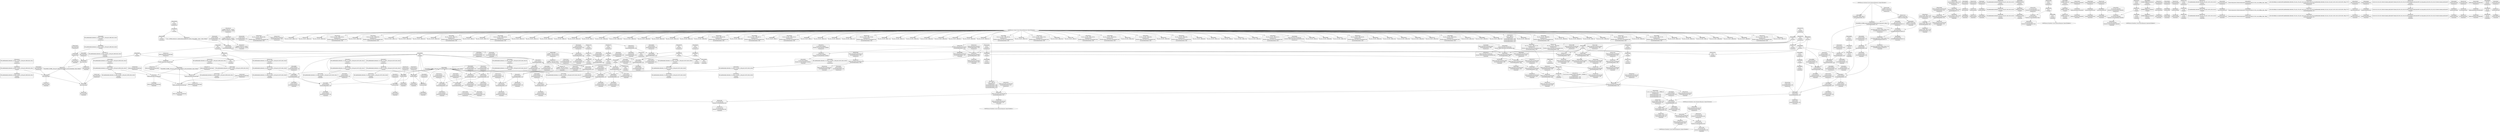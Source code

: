 digraph {
	CE0x437ec80 [shape=record,shape=Mrecord,label="{CE0x437ec80|get_current:tmp|*SummSource*}"]
	CE0x4325be0 [shape=record,shape=Mrecord,label="{CE0x4325be0|selinux_msg_queue_associate:tmp1|*SummSink*}"]
	CE0x4326790 [shape=record,shape=Mrecord,label="{CE0x4326790|i64*_getelementptr_inbounds_(_2_x_i64_,_2_x_i64_*___llvm_gcov_ctr304,_i64_0,_i64_1)|*Constant*|*SummSource*}"]
	CE0x4340800 [shape=record,shape=Mrecord,label="{CE0x4340800|current_sid:call4|security/selinux/hooks.c,218|*SummSource*}"]
	CE0x432df30 [shape=record,shape=Mrecord,label="{CE0x432df30|80:_i32,_112:_i8*,_:_CRE_42,43_}"]
	CE0x43a0e10 [shape=record,shape=Mrecord,label="{CE0x43a0e10|i64*_getelementptr_inbounds_(_2_x_i64_,_2_x_i64_*___llvm_gcov_ctr98,_i64_0,_i64_1)|*Constant*|*SummSource*}"]
	CE0x4348e60 [shape=record,shape=Mrecord,label="{CE0x4348e60|current_sid:tobool|security/selinux/hooks.c,218}"]
	CE0x432f430 [shape=record,shape=Mrecord,label="{CE0x432f430|_ret_i32_%retval.0,_!dbg_!27728|security/selinux/avc.c,775}"]
	CE0x43339a0 [shape=record,shape=Mrecord,label="{CE0x43339a0|selinux_msg_queue_associate:tmp7|security/selinux/hooks.c,5191|*SummSink*}"]
	CE0x433e7b0 [shape=record,shape=Mrecord,label="{CE0x433e7b0|i32_0|*Constant*|*SummSink*}"]
	CE0x432a190 [shape=record,shape=Mrecord,label="{CE0x432a190|80:_i32,_112:_i8*,_:_CRE_144,152_|*MultipleSource*|Function::selinux_msg_queue_associate&Arg::msq::|security/selinux/hooks.c,5186}"]
	CE0x4335e10 [shape=record,shape=Mrecord,label="{CE0x4335e10|80:_i32,_112:_i8*,_:_CRE_40,41_}"]
	CE0x4333410 [shape=record,shape=Mrecord,label="{CE0x4333410|selinux_msg_queue_associate:tmp7|security/selinux/hooks.c,5191}"]
	CE0x4322c70 [shape=record,shape=Mrecord,label="{CE0x4322c70|get_current:bb}"]
	CE0x4327490 [shape=record,shape=Mrecord,label="{CE0x4327490|current_sid:entry|*SummSource*}"]
	CE0x4315090 [shape=record,shape=Mrecord,label="{CE0x4315090|avc_has_perm:tsid|Function::avc_has_perm&Arg::tsid::|*SummSource*}"]
	CE0x4340960 [shape=record,shape=Mrecord,label="{CE0x4340960|current_sid:call4|security/selinux/hooks.c,218|*SummSink*}"]
	CE0x4339fb0 [shape=record,shape=Mrecord,label="{CE0x4339fb0|80:_i32,_112:_i8*,_:_CRE_172,176_|*MultipleSource*|Function::selinux_msg_queue_associate&Arg::msq::|security/selinux/hooks.c,5186}"]
	CE0x433af20 [shape=record,shape=Mrecord,label="{CE0x433af20|selinux_msg_queue_associate:security|security/selinux/hooks.c,5186|*SummSource*}"]
	CE0x434afc0 [shape=record,shape=Mrecord,label="{CE0x434afc0|current_sid:if.end|*SummSource*}"]
	CE0x432ed40 [shape=record,shape=Mrecord,label="{CE0x432ed40|80:_i32,_112:_i8*,_:_CRE_21,22_}"]
	CE0x4320ff0 [shape=record,shape=Mrecord,label="{CE0x4320ff0|80:_i32,_112:_i8*,_:_CRE_30,31_}"]
	CE0x59d56b0 [shape=record,shape=Mrecord,label="{CE0x59d56b0|80:_i32,_112:_i8*,_:_CRE_1,2_}"]
	CE0x43337f0 [shape=record,shape=Mrecord,label="{CE0x43337f0|selinux_msg_queue_associate:tmp7|security/selinux/hooks.c,5191|*SummSource*}"]
	CE0x4367ad0 [shape=record,shape=Mrecord,label="{CE0x4367ad0|i8*_getelementptr_inbounds_(_25_x_i8_,_25_x_i8_*_.str3,_i32_0,_i32_0)|*Constant*}"]
	CE0x4340a90 [shape=record,shape=Mrecord,label="{CE0x4340a90|GLOBAL:get_current|*Constant*}"]
	CE0x4325800 [shape=record,shape=Mrecord,label="{CE0x4325800|80:_i32,_112:_i8*,_:_CRE_48,49_}"]
	CE0x433ad40 [shape=record,shape=Mrecord,label="{CE0x433ad40|selinux_msg_queue_associate:tmp4|security/selinux/hooks.c,5186}"]
	CE0x432ac60 [shape=record,shape=Mrecord,label="{CE0x432ac60|selinux_msg_queue_associate:tmp1|*SummSource*}"]
	CE0x434c470 [shape=record,shape=Mrecord,label="{CE0x434c470|0:_i8,_:_GCMR_current_sid.__warned_internal_global_i8_0,_section_.data.unlikely_,_align_1:_elem_0:default:}"]
	CE0x4341bc0 [shape=record,shape=Mrecord,label="{CE0x4341bc0|current_sid:tmp6|security/selinux/hooks.c,218|*SummSource*}"]
	CE0x431f4f0 [shape=record,shape=Mrecord,label="{CE0x431f4f0|i16_27|*Constant*|*SummSink*}"]
	CE0x436f820 [shape=record,shape=Mrecord,label="{CE0x436f820|current_sid:security|security/selinux/hooks.c,218}"]
	CE0x433f900 [shape=record,shape=Mrecord,label="{CE0x433f900|GLOBAL:current_sid|*Constant*|*SummSource*}"]
	CE0x4318550 [shape=record,shape=Mrecord,label="{CE0x4318550|i64_1|*Constant*}"]
	CE0x43315b0 [shape=record,shape=Mrecord,label="{CE0x43315b0|current_sid:tmp14|security/selinux/hooks.c,218|*SummSink*}"]
	CE0x436f890 [shape=record,shape=Mrecord,label="{CE0x436f890|current_sid:security|security/selinux/hooks.c,218|*SummSource*}"]
	CE0x4338070 [shape=record,shape=Mrecord,label="{CE0x4338070|i64*_getelementptr_inbounds_(_11_x_i64_,_11_x_i64_*___llvm_gcov_ctr125,_i64_0,_i64_0)|*Constant*|*SummSource*}"]
	CE0x4327e30 [shape=record,shape=Mrecord,label="{CE0x4327e30|get_current:tmp1|*SummSink*}"]
	CE0x43401d0 [shape=record,shape=Mrecord,label="{CE0x43401d0|80:_i32,_112:_i8*,_:_CRE_63,64_}"]
	CE0x4314e10 [shape=record,shape=Mrecord,label="{CE0x4314e10|avc_has_perm:ssid|Function::avc_has_perm&Arg::ssid::|*SummSource*}"]
	CE0x4327d60 [shape=record,shape=Mrecord,label="{CE0x4327d60|selinux_msg_queue_associate:bb|*SummSource*}"]
	"CONST[source:0(mediator),value:2(dynamic)][purpose:{subject}][SrcIdx:4]"
	CE0x4325ed0 [shape=record,shape=Mrecord,label="{CE0x4325ed0|current_sid:land.lhs.true2|*SummSource*}"]
	CE0x433fad0 [shape=record,shape=Mrecord,label="{CE0x433fad0|i64*_getelementptr_inbounds_(_11_x_i64_,_11_x_i64_*___llvm_gcov_ctr125,_i64_0,_i64_1)|*Constant*}"]
	CE0x4349090 [shape=record,shape=Mrecord,label="{CE0x4349090|current_sid:tobool|security/selinux/hooks.c,218|*SummSource*}"]
	CE0x4348fc0 [shape=record,shape=Mrecord,label="{CE0x4348fc0|current_sid:tobool|security/selinux/hooks.c,218|*SummSink*}"]
	CE0x434bdc0 [shape=record,shape=Mrecord,label="{CE0x434bdc0|current_sid:tmp4|security/selinux/hooks.c,218|*SummSink*}"]
	CE0x437ac00 [shape=record,shape=Mrecord,label="{CE0x437ac00|_call_void_mcount()_#3|*SummSource*}"]
	CE0x431a910 [shape=record,shape=Mrecord,label="{CE0x431a910|current_sid:tmp9|security/selinux/hooks.c,218}"]
	CE0x431d730 [shape=record,shape=Mrecord,label="{CE0x431d730|selinux_msg_queue_associate:type|security/selinux/hooks.c,5188}"]
	CE0x432f2e0 [shape=record,shape=Mrecord,label="{CE0x432f2e0|avc_has_perm:requested|Function::avc_has_perm&Arg::requested::|*SummSink*}"]
	CE0x43680a0 [shape=record,shape=Mrecord,label="{CE0x43680a0|GLOBAL:lockdep_rcu_suspicious|*Constant*|*SummSource*}"]
	CE0x4338730 [shape=record,shape=Mrecord,label="{CE0x4338730|current_sid:tmp2|*SummSource*}"]
	CE0x4317970 [shape=record,shape=Mrecord,label="{CE0x4317970|current_sid:entry|*SummSink*}"]
	CE0x436ed90 [shape=record,shape=Mrecord,label="{CE0x436ed90|get_current:bb|*SummSource*}"]
	CE0x432e430 [shape=record,shape=Mrecord,label="{CE0x432e430|i64*_getelementptr_inbounds_(_11_x_i64_,_11_x_i64_*___llvm_gcov_ctr125,_i64_0,_i64_0)|*Constant*|*SummSink*}"]
	CE0x431eaa0 [shape=record,shape=Mrecord,label="{CE0x431eaa0|selinux_msg_queue_associate:key|security/selinux/hooks.c,5189}"]
	CE0x4330900 [shape=record,shape=Mrecord,label="{CE0x4330900|i64*_getelementptr_inbounds_(_11_x_i64_,_11_x_i64_*___llvm_gcov_ctr125,_i64_0,_i64_6)|*Constant*|*SummSource*}"]
	CE0x4340560 [shape=record,shape=Mrecord,label="{CE0x4340560|80:_i32,_112:_i8*,_:_CRE_66,67_}"]
	CE0x434b760 [shape=record,shape=Mrecord,label="{CE0x434b760|i64_2|*Constant*}"]
	CE0x434b0c0 [shape=record,shape=Mrecord,label="{CE0x434b0c0|current_sid:if.end|*SummSink*}"]
	CE0x4333590 [shape=record,shape=Mrecord,label="{CE0x4333590|selinux_msg_queue_associate:call3|security/selinux/hooks.c,5191}"]
	CE0x4332900 [shape=record,shape=Mrecord,label="{CE0x4332900|selinux_msg_queue_associate:sid2|security/selinux/hooks.c,5191}"]
	CE0x436d040 [shape=record,shape=Mrecord,label="{CE0x436d040|i32_1|*Constant*}"]
	CE0x4327330 [shape=record,shape=Mrecord,label="{CE0x4327330|GLOBAL:current_sid|*Constant*|*SummSink*}"]
	CE0x4326ea0 [shape=record,shape=Mrecord,label="{CE0x4326ea0|i32_10|*Constant*}"]
	CE0x433c890 [shape=record,shape=Mrecord,label="{CE0x433c890|i64*_getelementptr_inbounds_(_2_x_i64_,_2_x_i64_*___llvm_gcov_ctr304,_i64_0,_i64_0)|*Constant*|*SummSource*}"]
	CE0x4369140 [shape=record,shape=Mrecord,label="{CE0x4369140|current_sid:tmp2|*SummSink*}"]
	CE0x432ec50 [shape=record,shape=Mrecord,label="{CE0x432ec50|80:_i32,_112:_i8*,_:_CRE_76,80_|*MultipleSource*|Function::selinux_msg_queue_associate&Arg::msq::|security/selinux/hooks.c,5186}"]
	CE0x4341620 [shape=record,shape=Mrecord,label="{CE0x4341620|i64_0|*Constant*|*SummSink*}"]
	CE0x4320690 [shape=record,shape=Mrecord,label="{CE0x4320690|i32_0|*Constant*}"]
	CE0x431c010 [shape=record,shape=Mrecord,label="{CE0x431c010|i32_3|*Constant*|*SummSink*}"]
	CE0x4325c50 [shape=record,shape=Mrecord,label="{CE0x4325c50|i32_1|*Constant*|*SummSink*}"]
	CE0x4326c40 [shape=record,shape=Mrecord,label="{CE0x4326c40|80:_i32,_112:_i8*,_:_CRE_70,71_}"]
	CE0x4323180 [shape=record,shape=Mrecord,label="{CE0x4323180|get_current:entry}"]
	CE0x431f820 [shape=record,shape=Mrecord,label="{CE0x431f820|avc_has_perm:tclass|Function::avc_has_perm&Arg::tclass::|*SummSink*}"]
	CE0x4330fe0 [shape=record,shape=Mrecord,label="{CE0x4330fe0|current_sid:tmp13|security/selinux/hooks.c,218|*SummSource*}"]
	CE0x432a550 [shape=record,shape=Mrecord,label="{CE0x432a550|80:_i32,_112:_i8*,_:_CRE_160,168_|*MultipleSource*|Function::selinux_msg_queue_associate&Arg::msq::|security/selinux/hooks.c,5186}"]
	CE0x4345f70 [shape=record,shape=Mrecord,label="{CE0x4345f70|current_sid:tmp17|security/selinux/hooks.c,218|*SummSource*}"]
	CE0x432bc00 [shape=record,shape=Mrecord,label="{CE0x432bc00|current_sid:bb|*SummSink*}"]
	CE0x43187f0 [shape=record,shape=Mrecord,label="{CE0x43187f0|selinux_msg_queue_associate:ad|security/selinux/hooks.c, 5183}"]
	CE0x43a4830 [shape=record,shape=Mrecord,label="{CE0x43a4830|get_current:tmp2}"]
	CE0x43418e0 [shape=record,shape=Mrecord,label="{CE0x43418e0|current_sid:tmp5|security/selinux/hooks.c,218|*SummSink*}"]
	CE0x433b2f0 [shape=record,shape=Mrecord,label="{CE0x433b2f0|80:_i32,_112:_i8*,_:_CRE_51,52_}"]
	CE0x435f1d0 [shape=record,shape=Mrecord,label="{CE0x435f1d0|current_sid:tmp12|security/selinux/hooks.c,218}"]
	CE0x43211d0 [shape=record,shape=Mrecord,label="{CE0x43211d0|80:_i32,_112:_i8*,_:_CRE_32,33_}"]
	CE0x4368110 [shape=record,shape=Mrecord,label="{CE0x4368110|GLOBAL:lockdep_rcu_suspicious|*Constant*|*SummSink*}"]
	CE0x432a8f0 [shape=record,shape=Mrecord,label="{CE0x432a8f0|i64*_getelementptr_inbounds_(_11_x_i64_,_11_x_i64_*___llvm_gcov_ctr125,_i64_0,_i64_1)|*Constant*|*SummSink*}"]
	CE0x433c750 [shape=record,shape=Mrecord,label="{CE0x433c750|selinux_msg_queue_associate:tmp2|*SummSink*}"]
	CE0x435f5f0 [shape=record,shape=Mrecord,label="{CE0x435f5f0|i64*_getelementptr_inbounds_(_11_x_i64_,_11_x_i64_*___llvm_gcov_ctr125,_i64_0,_i64_6)|*Constant*}"]
	CE0x4341a20 [shape=record,shape=Mrecord,label="{CE0x4341a20|current_sid:tmp6|security/selinux/hooks.c,218}"]
	CE0x434b900 [shape=record,shape=Mrecord,label="{CE0x434b900|i64_2|*Constant*|*SummSink*}"]
	CE0x434fe30 [shape=record,shape=Mrecord,label="{CE0x434fe30|current_sid:tmp16|security/selinux/hooks.c,218|*SummSource*}"]
	CE0x4317b40 [shape=record,shape=Mrecord,label="{CE0x4317b40|_ret_i32_%tmp24,_!dbg_!27742|security/selinux/hooks.c,220|*SummSource*}"]
	CE0x432f4a0 [shape=record,shape=Mrecord,label="{CE0x432f4a0|avc_has_perm:requested|Function::avc_has_perm&Arg::requested::}"]
	CE0x4346ef0 [shape=record,shape=Mrecord,label="{CE0x4346ef0|i64*_getelementptr_inbounds_(_11_x_i64_,_11_x_i64_*___llvm_gcov_ctr125,_i64_0,_i64_10)|*Constant*|*SummSink*}"]
	CE0x432e060 [shape=record,shape=Mrecord,label="{CE0x432e060|80:_i32,_112:_i8*,_:_CRE_43,44_}"]
	CE0x433ff80 [shape=record,shape=Mrecord,label="{CE0x433ff80|selinux_msg_queue_associate:tmp|*SummSink*}"]
	CE0x434de00 [shape=record,shape=Mrecord,label="{CE0x434de00|current_sid:tobool1|security/selinux/hooks.c,218|*SummSink*}"]
	CE0x4346b90 [shape=record,shape=Mrecord,label="{CE0x4346b90|current_sid:tmp19|security/selinux/hooks.c,218|*SummSource*}"]
	CE0x437ab40 [shape=record,shape=Mrecord,label="{CE0x437ab40|get_current:tmp3|*SummSink*}"]
	CE0x4350430 [shape=record,shape=Mrecord,label="{CE0x4350430|i8_1|*Constant*|*SummSink*}"]
	CE0x436f930 [shape=record,shape=Mrecord,label="{CE0x436f930|current_sid:security|security/selinux/hooks.c,218|*SummSink*}"]
	CE0x4344ff0 [shape=record,shape=Mrecord,label="{CE0x4344ff0|i32_22|*Constant*}"]
	CE0x433aa30 [shape=record,shape=Mrecord,label="{CE0x433aa30|80:_i32,_112:_i8*,_:_CRE_216,224_|*MultipleSource*|Function::selinux_msg_queue_associate&Arg::msq::|security/selinux/hooks.c,5186}"]
	CE0x50397e0 [shape=record,shape=Mrecord,label="{CE0x50397e0|selinux_msg_queue_associate:msq|Function::selinux_msg_queue_associate&Arg::msq::|*SummSink*}"]
	CE0x432c2c0 [shape=record,shape=Mrecord,label="{CE0x432c2c0|selinux_msg_queue_associate:tmp3|*SummSource*}"]
	CE0x43229e0 [shape=record,shape=Mrecord,label="{CE0x43229e0|0:_i32,_4:_i32,_8:_i32,_12:_i32,_:_CMRE_4,8_|*MultipleSource*|security/selinux/hooks.c,218|security/selinux/hooks.c,218|security/selinux/hooks.c,220}"]
	CE0x4340690 [shape=record,shape=Mrecord,label="{CE0x4340690|80:_i32,_112:_i8*,_:_CRE_67,68_}"]
	CE0x436e4f0 [shape=record,shape=Mrecord,label="{CE0x436e4f0|i64*_getelementptr_inbounds_(_2_x_i64_,_2_x_i64_*___llvm_gcov_ctr98,_i64_0,_i64_0)|*Constant*|*SummSource*}"]
	CE0x4325de0 [shape=record,shape=Mrecord,label="{CE0x4325de0|current_sid:land.lhs.true2}"]
	CE0x432b810 [shape=record,shape=Mrecord,label="{CE0x432b810|80:_i32,_112:_i8*,_:_CRE_96,100_|*MultipleSource*|Function::selinux_msg_queue_associate&Arg::msq::|security/selinux/hooks.c,5186}"]
	CE0x582cb40 [shape=record,shape=Mrecord,label="{CE0x582cb40|selinux_msg_queue_associate:tmp|*SummSource*}"]
	CE0x431e9d0 [shape=record,shape=Mrecord,label="{CE0x431e9d0|selinux_msg_queue_associate:q_perm1|security/selinux/hooks.c,5189}"]
	CE0x432bd10 [shape=record,shape=Mrecord,label="{CE0x432bd10|current_sid:if.then}"]
	CE0x43472d0 [shape=record,shape=Mrecord,label="{CE0x43472d0|i1_true|*Constant*|*SummSink*}"]
	CE0x4337c60 [shape=record,shape=Mrecord,label="{CE0x4337c60|80:_i32,_112:_i8*,_:_CRE_11,12_}"]
	CE0x4318930 [shape=record,shape=Mrecord,label="{CE0x4318930|selinux_msg_queue_associate:bb}"]
	CE0x4345720 [shape=record,shape=Mrecord,label="{CE0x4345720|i8*_getelementptr_inbounds_(_45_x_i8_,_45_x_i8_*_.str12,_i32_0,_i32_0)|*Constant*|*SummSource*}"]
	CE0x43445c0 [shape=record,shape=Mrecord,label="{CE0x43445c0|i32_78|*Constant*}"]
	CE0x436ebe0 [shape=record,shape=Mrecord,label="{CE0x436ebe0|current_sid:tmp24|security/selinux/hooks.c,220|*SummSink*}"]
	CE0x434b7d0 [shape=record,shape=Mrecord,label="{CE0x434b7d0|i64_2|*Constant*|*SummSource*}"]
	CE0x43222b0 [shape=record,shape=Mrecord,label="{CE0x43222b0|80:_i32,_112:_i8*,_:_CRE_28,29_}"]
	CE0x4333aa0 [shape=record,shape=Mrecord,label="{CE0x4333aa0|_ret_i32_%call3,_!dbg_!27729|security/selinux/hooks.c,5191|*SummSource*}"]
	CE0x4323330 [shape=record,shape=Mrecord,label="{CE0x4323330|get_current:entry|*SummSink*}"]
	CE0x4317be0 [shape=record,shape=Mrecord,label="{CE0x4317be0|_ret_i32_%tmp24,_!dbg_!27742|security/selinux/hooks.c,220|*SummSink*}"]
	CE0x4314b90 [shape=record,shape=Mrecord,label="{CE0x4314b90|selinux_msg_queue_associate:call3|security/selinux/hooks.c,5191|*SummSource*}"]
	CE0x431f170 [shape=record,shape=Mrecord,label="{CE0x431f170|selinux_msg_queue_associate:tmp4|security/selinux/hooks.c,5186|*SummSource*}"]
	CE0x4318b60 [shape=record,shape=Mrecord,label="{CE0x4318b60|selinux_msg_queue_associate:ad|security/selinux/hooks.c, 5183|*SummSink*}"]
	CE0x433bd50 [shape=record,shape=Mrecord,label="{CE0x433bd50|selinux_msg_queue_associate:q_perm|security/selinux/hooks.c,5186}"]
	CE0x4367f70 [shape=record,shape=Mrecord,label="{CE0x4367f70|GLOBAL:lockdep_rcu_suspicious|*Constant*}"]
	CE0x434c630 [shape=record,shape=Mrecord,label="{CE0x434c630|current_sid:tmp8|security/selinux/hooks.c,218|*SummSource*}"]
	CE0x432f010 [shape=record,shape=Mrecord,label="{CE0x432f010|80:_i32,_112:_i8*,_:_CRE_24,25_}"]
	CE0x433b210 [shape=record,shape=Mrecord,label="{CE0x433b210|0:_i8,_8:_i32,_24:_%struct.selinux_audit_data*,_:_SCMRE_0,1_|*MultipleSource*|security/selinux/hooks.c, 5183|security/selinux/hooks.c,5188}"]
	CE0x434c8a0 [shape=record,shape=Mrecord,label="{CE0x434c8a0|current_sid:tmp8|security/selinux/hooks.c,218|*SummSink*}"]
	CE0x4367db0 [shape=record,shape=Mrecord,label="{CE0x4367db0|i8*_getelementptr_inbounds_(_25_x_i8_,_25_x_i8_*_.str3,_i32_0,_i32_0)|*Constant*|*SummSink*}"]
	CE0x4344d40 [shape=record,shape=Mrecord,label="{CE0x4344d40|current_sid:tmp21|security/selinux/hooks.c,218}"]
	CE0x43185c0 [shape=record,shape=Mrecord,label="{CE0x43185c0|i64_1|*Constant*|*SummSink*}"]
	CE0x4342160 [shape=record,shape=Mrecord,label="{CE0x4342160|_call_void_mcount()_#3|*SummSink*}"]
	CE0x4369660 [shape=record,shape=Mrecord,label="{CE0x4369660|%struct.task_struct*_(%struct.task_struct**)*_asm_movq_%gs:$_1:P_,$0_,_r,im,_dirflag_,_fpsr_,_flags_}"]
	CE0x56fad80 [shape=record,shape=Mrecord,label="{CE0x56fad80|selinux_msg_queue_associate:q_perm|security/selinux/hooks.c,5186|*SummSource*}"]
	CE0x4328260 [shape=record,shape=Mrecord,label="{CE0x4328260|80:_i32,_112:_i8*,_:_CRE_19,20_}"]
	CE0x435ed20 [shape=record,shape=Mrecord,label="{CE0x435ed20|current_sid:tmp11|security/selinux/hooks.c,218}"]
	CE0x43324b0 [shape=record,shape=Mrecord,label="{CE0x43324b0|selinux_msg_queue_associate:ipc_id|security/selinux/hooks.c,5189|*SummSource*}"]
	CE0x4350870 [shape=record,shape=Mrecord,label="{CE0x4350870|_call_void_lockdep_rcu_suspicious(i8*_getelementptr_inbounds_(_25_x_i8_,_25_x_i8_*_.str3,_i32_0,_i32_0),_i32_218,_i8*_getelementptr_inbounds_(_45_x_i8_,_45_x_i8_*_.str12,_i32_0,_i32_0))_#10,_!dbg_!27727|security/selinux/hooks.c,218}"]
	CE0x433e740 [shape=record,shape=Mrecord,label="{CE0x433e740|i32_0|*Constant*|*SummSource*}"]
	CE0x4326fd0 [shape=record,shape=Mrecord,label="{CE0x4326fd0|80:_i32,_112:_i8*,_:_CRE_72,73_|*MultipleSource*|Function::selinux_msg_queue_associate&Arg::msq::|security/selinux/hooks.c,5186}"]
	CE0x605e6e0 [shape=record,shape=Mrecord,label="{CE0x605e6e0|selinux_msg_queue_associate:tmp3}"]
	CE0x4338f40 [shape=record,shape=Mrecord,label="{CE0x4338f40|80:_i32,_112:_i8*,_:_CRE_3,4_}"]
	CE0x4369590 [shape=record,shape=Mrecord,label="{CE0x4369590|get_current:tmp4|./arch/x86/include/asm/current.h,14|*SummSink*}"]
	CE0x432e640 [shape=record,shape=Mrecord,label="{CE0x432e640|current_sid:tmp}"]
	CE0x4345b40 [shape=record,shape=Mrecord,label="{CE0x4345b40|i64*_getelementptr_inbounds_(_11_x_i64_,_11_x_i64_*___llvm_gcov_ctr125,_i64_0,_i64_9)|*Constant*|*SummSink*}"]
	CE0x434ba70 [shape=record,shape=Mrecord,label="{CE0x434ba70|i64_3|*Constant*}"]
	CE0x4328510 [shape=record,shape=Mrecord,label="{CE0x4328510|_call_void_mcount()_#3|*SummSink*}"]
	CE0x4326d70 [shape=record,shape=Mrecord,label="{CE0x4326d70|80:_i32,_112:_i8*,_:_CRE_71,72_}"]
	CE0x43b0650 [shape=record,shape=Mrecord,label="{CE0x43b0650|GLOBAL:current_task|Global_var:current_task|*SummSink*}"]
	CE0x4332ac0 [shape=record,shape=Mrecord,label="{CE0x4332ac0|selinux_msg_queue_associate:sid2|security/selinux/hooks.c,5191|*SummSource*}"]
	CE0x431efe0 [shape=record,shape=Mrecord,label="{CE0x431efe0|selinux_msg_queue_associate:q_perm1|security/selinux/hooks.c,5189|*SummSource*}"]
	CE0x433a680 [shape=record,shape=Mrecord,label="{CE0x433a680|80:_i32,_112:_i8*,_:_CRE_200,208_|*MultipleSource*|Function::selinux_msg_queue_associate&Arg::msq::|security/selinux/hooks.c,5186}"]
	CE0x433c820 [shape=record,shape=Mrecord,label="{CE0x433c820|i64*_getelementptr_inbounds_(_2_x_i64_,_2_x_i64_*___llvm_gcov_ctr304,_i64_0,_i64_0)|*Constant*}"]
	CE0x433b3d0 [shape=record,shape=Mrecord,label="{CE0x433b3d0|80:_i32,_112:_i8*,_:_CRE_52,53_}"]
	CE0x4314e80 [shape=record,shape=Mrecord,label="{CE0x4314e80|avc_has_perm:ssid|Function::avc_has_perm&Arg::ssid::|*SummSink*}"]
	CE0x431f740 [shape=record,shape=Mrecord,label="{CE0x431f740|i32_64|*Constant*}"]
	CE0x43502b0 [shape=record,shape=Mrecord,label="{CE0x43502b0|i8_1|*Constant*|*SummSource*}"]
	CE0x4342250 [shape=record,shape=Mrecord,label="{CE0x4342250|current_sid:call|security/selinux/hooks.c,218}"]
	CE0x4341750 [shape=record,shape=Mrecord,label="{CE0x4341750|GLOBAL:__llvm_gcov_ctr125|Global_var:__llvm_gcov_ctr125|*SummSink*}"]
	CE0x432d970 [shape=record,shape=Mrecord,label="{CE0x432d970|current_sid:tmp7|security/selinux/hooks.c,218|*SummSource*}"]
	CE0x432d700 [shape=record,shape=Mrecord,label="{CE0x432d700|80:_i32,_112:_i8*,_:_CRE_10,11_}"]
	CE0x4335ce0 [shape=record,shape=Mrecord,label="{CE0x4335ce0|80:_i32,_112:_i8*,_:_CRE_39,40_}"]
	CE0x434f940 [shape=record,shape=Mrecord,label="{CE0x434f940|current_sid:tmp15|security/selinux/hooks.c,218|*SummSink*}"]
	CE0x431f1e0 [shape=record,shape=Mrecord,label="{CE0x431f1e0|selinux_msg_queue_associate:tmp5|security/selinux/hooks.c,5186}"]
	CE0x4381b90 [shape=record,shape=Mrecord,label="{CE0x4381b90|i64*_getelementptr_inbounds_(_2_x_i64_,_2_x_i64_*___llvm_gcov_ctr98,_i64_0,_i64_1)|*Constant*|*SummSink*}"]
	CE0x432d660 [shape=record,shape=Mrecord,label="{CE0x432d660|80:_i32,_112:_i8*,_:_CRE_9,10_}"]
	CE0x431e6d0 [shape=record,shape=Mrecord,label="{CE0x431e6d0|i8_4|*Constant*|*SummSource*}"]
	CE0x43a3e10 [shape=record,shape=Mrecord,label="{CE0x43a3e10|get_current:tmp|*SummSink*}"]
	CE0x43325e0 [shape=record,shape=Mrecord,label="{CE0x43325e0|selinux_msg_queue_associate:ipc_id|security/selinux/hooks.c,5189|*SummSink*}"]
	CE0x433abd0 [shape=record,shape=Mrecord,label="{CE0x433abd0|i32_10|*Constant*|*SummSource*}"]
	CE0x4325d40 [shape=record,shape=Mrecord,label="{CE0x4325d40|current_sid:land.lhs.true|*SummSink*}"]
	CE0x4331430 [shape=record,shape=Mrecord,label="{CE0x4331430|current_sid:tmp14|security/selinux/hooks.c,218|*SummSource*}"]
	CE0x43213b0 [shape=record,shape=Mrecord,label="{CE0x43213b0|80:_i32,_112:_i8*,_:_CRE_34,35_}"]
	CE0x43157d0 [shape=record,shape=Mrecord,label="{CE0x43157d0|i32_(i32,_i32,_i16,_i32,_%struct.common_audit_data*)*_bitcast_(i32_(i32,_i32,_i16,_i32,_%struct.common_audit_data.495*)*_avc_has_perm_to_i32_(i32,_i32,_i16,_i32,_%struct.common_audit_data*)*)|*Constant*|*SummSource*}"]
	CE0x434e8c0 [shape=record,shape=Mrecord,label="{CE0x434e8c0|current_sid:do.body|*SummSink*}"]
	CE0x4328b20 [shape=record,shape=Mrecord,label="{CE0x4328b20|i64_1|*Constant*}"]
	CE0x4338ed0 [shape=record,shape=Mrecord,label="{CE0x4338ed0|80:_i32,_112:_i8*,_:_CRE_2,3_}"]
	CE0x432e190 [shape=record,shape=Mrecord,label="{CE0x432e190|80:_i32,_112:_i8*,_:_CRE_44,45_}"]
	CE0x4365240 [shape=record,shape=Mrecord,label="{CE0x4365240|_call_void_lockdep_rcu_suspicious(i8*_getelementptr_inbounds_(_25_x_i8_,_25_x_i8_*_.str3,_i32_0,_i32_0),_i32_218,_i8*_getelementptr_inbounds_(_45_x_i8_,_45_x_i8_*_.str12,_i32_0,_i32_0))_#10,_!dbg_!27727|security/selinux/hooks.c,218|*SummSink*}"]
	CE0x4337e20 [shape=record,shape=Mrecord,label="{CE0x4337e20|current_sid:if.then|*SummSource*}"]
	CE0x4328a20 [shape=record,shape=Mrecord,label="{CE0x4328a20|COLLAPSED:_GCMRE___llvm_gcov_ctr304_internal_global_2_x_i64_zeroinitializer:_elem_0:default:}"]
	"CONST[source:0(mediator),value:2(dynamic)][purpose:{object}][SnkIdx:1]"
	CE0x433b150 [shape=record,shape=Mrecord,label="{CE0x433b150|selinux_msg_queue_associate:tmp4|security/selinux/hooks.c,5186|*SummSink*}"]
	CE0x4321fe0 [shape=record,shape=Mrecord,label="{CE0x4321fe0|80:_i32,_112:_i8*,_:_CRE_25,26_}"]
	CE0x43378d0 [shape=record,shape=Mrecord,label="{CE0x43378d0|80:_i32,_112:_i8*,_:_CRE_61,62_}"]
	CE0x4337540 [shape=record,shape=Mrecord,label="{CE0x4337540|80:_i32,_112:_i8*,_:_CRE_58,59_}"]
	CE0x432e2c0 [shape=record,shape=Mrecord,label="{CE0x432e2c0|80:_i32,_112:_i8*,_:_CRE_45,46_}"]
	CE0x433bfd0 [shape=record,shape=Mrecord,label="{CE0x433bfd0|80:_i32,_112:_i8*,_:_CRE_14,15_}"]
	CE0x4340d30 [shape=record,shape=Mrecord,label="{CE0x4340d30|GLOBAL:get_current|*Constant*|*SummSource*}"]
	CE0x4331a90 [shape=record,shape=Mrecord,label="{CE0x4331a90|avc_has_perm:entry}"]
	CE0x432dde0 [shape=record,shape=Mrecord,label="{CE0x432dde0|80:_i32,_112:_i8*,_:_CRE_41,42_}"]
	CE0x4318f30 [shape=record,shape=Mrecord,label="{CE0x4318f30|selinux_msg_queue_associate:entry}"]
	CE0x4341870 [shape=record,shape=Mrecord,label="{CE0x4341870|GLOBAL:__llvm_gcov_ctr125|Global_var:__llvm_gcov_ctr125}"]
	CE0x432daf0 [shape=record,shape=Mrecord,label="{CE0x432daf0|current_sid:tmp7|security/selinux/hooks.c,218|*SummSink*}"]
	CE0x4335bb0 [shape=record,shape=Mrecord,label="{CE0x4335bb0|80:_i32,_112:_i8*,_:_CRE_38,39_}"]
	CE0x433a550 [shape=record,shape=Mrecord,label="{CE0x433a550|80:_i32,_112:_i8*,_:_CRE_192,200_|*MultipleSource*|Function::selinux_msg_queue_associate&Arg::msq::|security/selinux/hooks.c,5186}"]
	CE0x434fbb0 [shape=record,shape=Mrecord,label="{CE0x434fbb0|current_sid:tmp16|security/selinux/hooks.c,218}"]
	CE0x4369760 [shape=record,shape=Mrecord,label="{CE0x4369760|%struct.task_struct*_(%struct.task_struct**)*_asm_movq_%gs:$_1:P_,$0_,_r,im,_dirflag_,_fpsr_,_flags_|*SummSource*}"]
	CE0x4331cb0 [shape=record,shape=Mrecord,label="{CE0x4331cb0|avc_has_perm:entry|*SummSource*}"]
	CE0x436fc50 [shape=record,shape=Mrecord,label="{CE0x436fc50|current_sid:tmp22|security/selinux/hooks.c,218}"]
	CE0x43694a0 [shape=record,shape=Mrecord,label="{CE0x43694a0|_call_void_mcount()_#3}"]
	CE0x43233c0 [shape=record,shape=Mrecord,label="{CE0x43233c0|_ret_%struct.task_struct*_%tmp4,_!dbg_!27714|./arch/x86/include/asm/current.h,14|*SummSource*}"]
	CE0x435f0a0 [shape=record,shape=Mrecord,label="{CE0x435f0a0|current_sid:tmp11|security/selinux/hooks.c,218|*SummSink*}"]
	CE0x4327200 [shape=record,shape=Mrecord,label="{CE0x4327200|selinux_msg_queue_associate:ad|security/selinux/hooks.c, 5183|*SummSource*}"]
	CE0x431a550 [shape=record,shape=Mrecord,label="{CE0x431a550|selinux_msg_queue_associate:tmp1}"]
	CE0x4323210 [shape=record,shape=Mrecord,label="{CE0x4323210|get_current:entry|*SummSource*}"]
	CE0x4335700 [shape=record,shape=Mrecord,label="{CE0x4335700|selinux_msg_queue_associate:tmp2}"]
	CE0x4340eb0 [shape=record,shape=Mrecord,label="{CE0x4340eb0|GLOBAL:get_current|*Constant*|*SummSink*}"]
	CE0x43256d0 [shape=record,shape=Mrecord,label="{CE0x43256d0|80:_i32,_112:_i8*,_:_CRE_47,48_}"]
	CE0x435fa90 [shape=record,shape=Mrecord,label="{CE0x435fa90|get_current:tmp4|./arch/x86/include/asm/current.h,14}"]
	CE0x4360ed0 [shape=record,shape=Mrecord,label="{CE0x4360ed0|current_sid:call4|security/selinux/hooks.c,218}"]
	CE0x4369810 [shape=record,shape=Mrecord,label="{CE0x4369810|_call_void_mcount()_#3}"]
	CE0x4333c40 [shape=record,shape=Mrecord,label="{CE0x4333c40|_ret_i32_%call3,_!dbg_!27729|security/selinux/hooks.c,5191|*SummSink*}"]
	CE0x436ff40 [shape=record,shape=Mrecord,label="{CE0x436ff40|current_sid:tmp23|security/selinux/hooks.c,218}"]
	CE0x43432e0 [shape=record,shape=Mrecord,label="{CE0x43432e0|current_sid:tmp20|security/selinux/hooks.c,218|*SummSink*}"]
	CE0x431af80 [shape=record,shape=Mrecord,label="{CE0x431af80|current_sid:tmp10|security/selinux/hooks.c,218|*SummSink*}"]
	CE0x4331910 [shape=record,shape=Mrecord,label="{CE0x4331910|i32_(i32,_i32,_i16,_i32,_%struct.common_audit_data*)*_bitcast_(i32_(i32,_i32,_i16,_i32,_%struct.common_audit_data.495*)*_avc_has_perm_to_i32_(i32,_i32,_i16,_i32,_%struct.common_audit_data*)*)|*Constant*|*SummSink*}"]
	CE0x4328ee0 [shape=record,shape=Mrecord,label="{CE0x4328ee0|i64*_getelementptr_inbounds_(_2_x_i64_,_2_x_i64_*___llvm_gcov_ctr304,_i64_0,_i64_0)|*Constant*|*SummSink*}"]
	CE0x43452f0 [shape=record,shape=Mrecord,label="{CE0x43452f0|i64*_getelementptr_inbounds_(_11_x_i64_,_11_x_i64_*___llvm_gcov_ctr125,_i64_0,_i64_9)|*Constant*}"]
	CE0x432dc20 [shape=record,shape=Mrecord,label="{CE0x432dc20|GLOBAL:current_sid.__warned|Global_var:current_sid.__warned}"]
	CE0x43387a0 [shape=record,shape=Mrecord,label="{CE0x43387a0|current_sid:tmp3}"]
	CE0x4331dc0 [shape=record,shape=Mrecord,label="{CE0x4331dc0|selinux_msg_queue_associate:u|security/selinux/hooks.c,5189|*SummSource*}"]
	CE0x43a48a0 [shape=record,shape=Mrecord,label="{CE0x43a48a0|get_current:tmp2|*SummSource*}"]
	CE0x4339dd0 [shape=record,shape=Mrecord,label="{CE0x4339dd0|80:_i32,_112:_i8*,_:_CRE_168,172_|*MultipleSource*|Function::selinux_msg_queue_associate&Arg::msq::|security/selinux/hooks.c,5186}"]
	CE0x4323670 [shape=record,shape=Mrecord,label="{CE0x4323670|_ret_%struct.task_struct*_%tmp4,_!dbg_!27714|./arch/x86/include/asm/current.h,14|*SummSink*}"]
	CE0x4314f40 [shape=record,shape=Mrecord,label="{CE0x4314f40|avc_has_perm:tsid|Function::avc_has_perm&Arg::tsid::}"]
	CE0x4344930 [shape=record,shape=Mrecord,label="{CE0x4344930|current_sid:cred|security/selinux/hooks.c,218|*SummSource*}"]
	CE0x43285d0 [shape=record,shape=Mrecord,label="{CE0x43285d0|selinux_msg_queue_associate:call|security/selinux/hooks.c,5184}"]
	CE0x43179e0 [shape=record,shape=Mrecord,label="{CE0x43179e0|_ret_i32_%tmp24,_!dbg_!27742|security/selinux/hooks.c,220}"]
	CE0x629a930 [shape=record,shape=Mrecord,label="{CE0x629a930|80:_i32,_112:_i8*,_:_CRE_6,7_}"]
	CE0x431aa40 [shape=record,shape=Mrecord,label="{CE0x431aa40|current_sid:tmp9|security/selinux/hooks.c,218|*SummSource*}"]
	CE0x431fba0 [shape=record,shape=Mrecord,label="{CE0x431fba0|i32_64|*Constant*|*SummSink*}"]
	CE0x4329c60 [shape=record,shape=Mrecord,label="{CE0x4329c60|80:_i32,_112:_i8*,_:_CRE_120,128_|*MultipleSource*|Function::selinux_msg_queue_associate&Arg::msq::|security/selinux/hooks.c,5186}"]
	CE0x436e710 [shape=record,shape=Mrecord,label="{CE0x436e710|i64*_getelementptr_inbounds_(_2_x_i64_,_2_x_i64_*___llvm_gcov_ctr98,_i64_0,_i64_0)|*Constant*|*SummSink*}"]
	CE0x59d5640 [shape=record,shape=Mrecord,label="{CE0x59d5640|80:_i32,_112:_i8*,_:_CRE_0,1_}"]
	CE0x4370040 [shape=record,shape=Mrecord,label="{CE0x4370040|current_sid:tmp22|security/selinux/hooks.c,218|*SummSink*}"]
	CE0x4345790 [shape=record,shape=Mrecord,label="{CE0x4345790|i8*_getelementptr_inbounds_(_45_x_i8_,_45_x_i8_*_.str12,_i32_0,_i32_0)|*Constant*|*SummSink*}"]
	CE0x431b6d0 [shape=record,shape=Mrecord,label="{CE0x431b6d0|selinux_msg_queue_associate:entry|*SummSource*}"]
	CE0x4344630 [shape=record,shape=Mrecord,label="{CE0x4344630|i32_78|*Constant*|*SummSink*}"]
	CE0x59d55d0 [shape=record,shape=Mrecord,label="{CE0x59d55d0|selinux_msg_queue_associate:q_perm|security/selinux/hooks.c,5186|*SummSink*}"]
	CE0x432c330 [shape=record,shape=Mrecord,label="{CE0x432c330|selinux_msg_queue_associate:tmp3|*SummSink*}"]
	CE0x43465e0 [shape=record,shape=Mrecord,label="{CE0x43465e0|current_sid:tmp18|security/selinux/hooks.c,218|*SummSink*}"]
	CE0x431cfc0 [shape=record,shape=Mrecord,label="{CE0x431cfc0|selinux_msg_queue_associate:tmp5|security/selinux/hooks.c,5186|*SummSource*}"]
	CE0x431ee10 [shape=record,shape=Mrecord,label="{CE0x431ee10|selinux_msg_queue_associate:u|security/selinux/hooks.c,5189}"]
	CE0x4338280 [shape=record,shape=Mrecord,label="{CE0x4338280|selinux_msg_queue_associate:msq|Function::selinux_msg_queue_associate&Arg::msq::}"]
	CE0x431d8f0 [shape=record,shape=Mrecord,label="{CE0x431d8f0|selinux_msg_queue_associate:type|security/selinux/hooks.c,5188|*SummSource*}"]
	CE0x43620a0 [shape=record,shape=Mrecord,label="{CE0x43620a0|current_sid:tmp8|security/selinux/hooks.c,218}"]
	CE0x432fa90 [shape=record,shape=Mrecord,label="{CE0x432fa90|_ret_i32_%retval.0,_!dbg_!27728|security/selinux/avc.c,775|*SummSource*}"]
	CE0x437f280 [shape=record,shape=Mrecord,label="{CE0x437f280|get_current:tmp3}"]
	"CONST[source:0(mediator),value:2(dynamic)][purpose:{object}][SnkIdx:2]"
	CE0x4314c00 [shape=record,shape=Mrecord,label="{CE0x4314c00|selinux_msg_queue_associate:call3|security/selinux/hooks.c,5191|*SummSink*}"]
	CE0x432ee30 [shape=record,shape=Mrecord,label="{CE0x432ee30|80:_i32,_112:_i8*,_:_CRE_22,23_}"]
	CE0x432cd60 [shape=record,shape=Mrecord,label="{CE0x432cd60|GLOBAL:__llvm_gcov_ctr125|Global_var:__llvm_gcov_ctr125|*SummSource*}"]
	CE0x432cea0 [shape=record,shape=Mrecord,label="{CE0x432cea0|current_sid:tmp5|security/selinux/hooks.c,218|*SummSource*}"]
	CE0x431e960 [shape=record,shape=Mrecord,label="{CE0x431e960|selinux_msg_queue_associate:q_perm1|security/selinux/hooks.c,5189|*SummSink*}"]
	CE0x435fb30 [shape=record,shape=Mrecord,label="{CE0x435fb30|get_current:tmp4|./arch/x86/include/asm/current.h,14|*SummSource*}"]
	CE0x431bde0 [shape=record,shape=Mrecord,label="{CE0x431bde0|i32_3|*Constant*}"]
	CE0x4315c10 [shape=record,shape=Mrecord,label="{CE0x4315c10|avc_has_perm:entry|*SummSink*}"]
	CE0x432e6b0 [shape=record,shape=Mrecord,label="{CE0x432e6b0|COLLAPSED:_GCMRE___llvm_gcov_ctr125_internal_global_11_x_i64_zeroinitializer:_elem_0:default:}"]
	CE0x4335900 [shape=record,shape=Mrecord,label="{CE0x4335900|80:_i32,_112:_i8*,_:_CRE_36,37_}"]
	CE0x4346710 [shape=record,shape=Mrecord,label="{CE0x4346710|current_sid:tmp19|security/selinux/hooks.c,218}"]
	CE0x433fe70 [shape=record,shape=Mrecord,label="{CE0x433fe70|i64*_getelementptr_inbounds_(_11_x_i64_,_11_x_i64_*___llvm_gcov_ctr125,_i64_0,_i64_1)|*Constant*|*SummSource*}"]
	CE0x4328b90 [shape=record,shape=Mrecord,label="{CE0x4328b90|get_current:tmp1}"]
	CE0x437a7a0 [shape=record,shape=Mrecord,label="{CE0x437a7a0|GLOBAL:current_task|Global_var:current_task}"]
	CE0x436f390 [shape=record,shape=Mrecord,label="{CE0x436f390|i32_22|*Constant*|*SummSource*}"]
	CE0x4337d50 [shape=record,shape=Mrecord,label="{CE0x4337d50|80:_i32,_112:_i8*,_:_CRE_12,13_}"]
	CE0x434e1c0 [shape=record,shape=Mrecord,label="{CE0x434e1c0|i64_4|*Constant*|*SummSource*}"]
	CE0x4367d20 [shape=record,shape=Mrecord,label="{CE0x4367d20|i8*_getelementptr_inbounds_(_25_x_i8_,_25_x_i8_*_.str3,_i32_0,_i32_0)|*Constant*|*SummSource*}"]
	CE0x4332c40 [shape=record,shape=Mrecord,label="{CE0x4332c40|selinux_msg_queue_associate:sid2|security/selinux/hooks.c,5191|*SummSink*}"]
	CE0x4330bb0 [shape=record,shape=Mrecord,label="{CE0x4330bb0|i64*_getelementptr_inbounds_(_11_x_i64_,_11_x_i64_*___llvm_gcov_ctr125,_i64_0,_i64_6)|*Constant*|*SummSink*}"]
	CE0x436d3e0 [shape=record,shape=Mrecord,label="{CE0x436d3e0|current_sid:sid|security/selinux/hooks.c,220}"]
	CE0x432f7c0 [shape=record,shape=Mrecord,label="{CE0x432f7c0|avc_has_perm:auditdata|Function::avc_has_perm&Arg::auditdata::|*SummSource*}"]
	CE0x435f4c0 [shape=record,shape=Mrecord,label="{CE0x435f4c0|current_sid:tmp12|security/selinux/hooks.c,218|*SummSink*}"]
	CE0x433a190 [shape=record,shape=Mrecord,label="{CE0x433a190|80:_i32,_112:_i8*,_:_CRE_176,184_|*MultipleSource*|Function::selinux_msg_queue_associate&Arg::msq::|security/selinux/hooks.c,5186}"]
	CE0x4328080 [shape=record,shape=Mrecord,label="{CE0x4328080|80:_i32,_112:_i8*,_:_CRE_17,18_}"]
	CE0x4341800 [shape=record,shape=Mrecord,label="{CE0x4341800|current_sid:tmp5|security/selinux/hooks.c,218}"]
	CE0x4327f90 [shape=record,shape=Mrecord,label="{CE0x4327f90|80:_i32,_112:_i8*,_:_CRE_16,17_}"]
	CE0x4337f30 [shape=record,shape=Mrecord,label="{CE0x4337f30|i64*_getelementptr_inbounds_(_11_x_i64_,_11_x_i64_*___llvm_gcov_ctr125,_i64_0,_i64_0)|*Constant*}"]
	CE0x434bcf0 [shape=record,shape=Mrecord,label="{CE0x434bcf0|current_sid:tmp4|security/selinux/hooks.c,218|*SummSource*}"]
	CE0x4325a60 [shape=record,shape=Mrecord,label="{CE0x4325a60|80:_i32,_112:_i8*,_:_CRE_50,51_}"]
	CE0x4331260 [shape=record,shape=Mrecord,label="{CE0x4331260|current_sid:tmp14|security/selinux/hooks.c,218}"]
	CE0x434f040 [shape=record,shape=Mrecord,label="{CE0x434f040|i64_1|*Constant*}"]
	CE0x4346460 [shape=record,shape=Mrecord,label="{CE0x4346460|current_sid:tmp18|security/selinux/hooks.c,218|*SummSource*}"]
	CE0x4345660 [shape=record,shape=Mrecord,label="{CE0x4345660|i8*_getelementptr_inbounds_(_45_x_i8_,_45_x_i8_*_.str12,_i32_0,_i32_0)|*Constant*}"]
	CE0x435ef20 [shape=record,shape=Mrecord,label="{CE0x435ef20|current_sid:tmp11|security/selinux/hooks.c,218|*SummSource*}"]
	CE0x431c730 [shape=record,shape=Mrecord,label="{CE0x431c730|i32_(i32,_i32,_i16,_i32,_%struct.common_audit_data*)*_bitcast_(i32_(i32,_i32,_i16,_i32,_%struct.common_audit_data.495*)*_avc_has_perm_to_i32_(i32,_i32,_i16,_i32,_%struct.common_audit_data*)*)|*Constant*}"]
	CE0x432bb30 [shape=record,shape=Mrecord,label="{CE0x432bb30|current_sid:bb|*SummSource*}"]
	CE0x4369a30 [shape=record,shape=Mrecord,label="{CE0x4369a30|current_sid:if.end}"]
	CE0x433b630 [shape=record,shape=Mrecord,label="{CE0x433b630|80:_i32,_112:_i8*,_:_CRE_54,55_}"]
	CE0x43331c0 [shape=record,shape=Mrecord,label="{CE0x43331c0|4:_i32,_:_CRE_4,8_|*MultipleSource*|security/selinux/hooks.c,5186|security/selinux/hooks.c,5186|security/selinux/hooks.c,5191}"]
	CE0x4332100 [shape=record,shape=Mrecord,label="{CE0x4332100|selinux_msg_queue_associate:ipc_id|security/selinux/hooks.c,5189}"]
	CE0x43223a0 [shape=record,shape=Mrecord,label="{CE0x43223a0|80:_i32,_112:_i8*,_:_CRE_29,30_}"]
	CE0x432abf0 [shape=record,shape=Mrecord,label="{CE0x432abf0|i64_1|*Constant*|*SummSource*}"]
	CE0x4344830 [shape=record,shape=Mrecord,label="{CE0x4344830|COLLAPSED:_GCMRE_current_task_external_global_%struct.task_struct*:_elem_0::|security/selinux/hooks.c,218}"]
	CE0x437aa40 [shape=record,shape=Mrecord,label="{CE0x437aa40|get_current:tmp3|*SummSource*}"]
	CE0x434f0b0 [shape=record,shape=Mrecord,label="{CE0x434f0b0|current_sid:tmp1}"]
	CE0x43255b0 [shape=record,shape=Mrecord,label="{CE0x43255b0|80:_i32,_112:_i8*,_:_CRE_46,47_}"]
	CE0x4346fd0 [shape=record,shape=Mrecord,label="{CE0x4346fd0|current_sid:tmp20|security/selinux/hooks.c,218}"]
	CE0x436ef10 [shape=record,shape=Mrecord,label="{CE0x436ef10|get_current:bb|*SummSink*}"]
	CE0x434e9d0 [shape=record,shape=Mrecord,label="{CE0x434e9d0|current_sid:land.lhs.true}"]
	CE0x4368450 [shape=record,shape=Mrecord,label="{CE0x4368450|i32_218|*Constant*|*SummSource*}"]
	CE0x4344ec0 [shape=record,shape=Mrecord,label="{CE0x4344ec0|current_sid:tmp21|security/selinux/hooks.c,218|*SummSource*}"]
	CE0x4340430 [shape=record,shape=Mrecord,label="{CE0x4340430|80:_i32,_112:_i8*,_:_CRE_65,66_}"]
	CE0x4315330 [shape=record,shape=Mrecord,label="{CE0x4315330|i16_27|*Constant*}"]
	CE0x432f540 [shape=record,shape=Mrecord,label="{CE0x432f540|avc_has_perm:requested|Function::avc_has_perm&Arg::requested::|*SummSource*}"]
	"CONST[source:2(external),value:2(dynamic)][purpose:{subject}][SrcIdx:3]"
	CE0x4328700 [shape=record,shape=Mrecord,label="{CE0x4328700|i64*_getelementptr_inbounds_(_2_x_i64_,_2_x_i64_*___llvm_gcov_ctr98,_i64_0,_i64_1)|*Constant*}"]
	CE0x437ec10 [shape=record,shape=Mrecord,label="{CE0x437ec10|COLLAPSED:_GCMRE___llvm_gcov_ctr98_internal_global_2_x_i64_zeroinitializer:_elem_0:default:}"]
	CE0x4328810 [shape=record,shape=Mrecord,label="{CE0x4328810|80:_i32,_112:_i8*,_:_CRE_20,21_}"]
	CE0x4329ff0 [shape=record,shape=Mrecord,label="{CE0x4329ff0|80:_i32,_112:_i8*,_:_CRE_136,144_|*MultipleSource*|Function::selinux_msg_queue_associate&Arg::msq::|security/selinux/hooks.c,5186}"]
	CE0x432fe30 [shape=record,shape=Mrecord,label="{CE0x432fe30|current_sid:do.end|*SummSource*}"]
	CE0x434d2a0 [shape=record,shape=Mrecord,label="{CE0x434d2a0|current_sid:tmp|*SummSink*}"]
	CE0x437f190 [shape=record,shape=Mrecord,label="{CE0x437f190|get_current:tmp2|*SummSink*}"]
	CE0x43210e0 [shape=record,shape=Mrecord,label="{CE0x43210e0|80:_i32,_112:_i8*,_:_CRE_31,32_}"]
	CE0x4318730 [shape=record,shape=Mrecord,label="{CE0x4318730|i32_1|*Constant*|*SummSource*}"]
	CE0x4361f70 [shape=record,shape=Mrecord,label="{CE0x4361f70|GLOBAL:current_sid.__warned|Global_var:current_sid.__warned|*SummSink*}"]
	CE0x432a370 [shape=record,shape=Mrecord,label="{CE0x432a370|80:_i32,_112:_i8*,_:_CRE_152,160_|*MultipleSource*|Function::selinux_msg_queue_associate&Arg::msq::|security/selinux/hooks.c,5186}"]
	CE0x434bbf0 [shape=record,shape=Mrecord,label="{CE0x434bbf0|current_sid:tmp4|security/selinux/hooks.c,218}"]
	CE0x434b160 [shape=record,shape=Mrecord,label="{CE0x434b160|current_sid:do.body}"]
	CE0x432ef20 [shape=record,shape=Mrecord,label="{CE0x432ef20|80:_i32,_112:_i8*,_:_CRE_23,24_}"]
	CE0x3c17fe0 [shape=record,shape=Mrecord,label="{CE0x3c17fe0|80:_i32,_112:_i8*,_:_CRE_4,5_}"]
	CE0x43446a0 [shape=record,shape=Mrecord,label="{CE0x43446a0|i32_78|*Constant*|*SummSource*}"]
	CE0x436ea00 [shape=record,shape=Mrecord,label="{CE0x436ea00|current_sid:tmp24|security/selinux/hooks.c,220}"]
	CE0x4346a60 [shape=record,shape=Mrecord,label="{CE0x4346a60|i64*_getelementptr_inbounds_(_11_x_i64_,_11_x_i64_*___llvm_gcov_ctr125,_i64_0,_i64_10)|*Constant*}"]
	CE0x434f120 [shape=record,shape=Mrecord,label="{CE0x434f120|current_sid:tmp1|*SummSource*}"]
	CE0x4329e10 [shape=record,shape=Mrecord,label="{CE0x4329e10|80:_i32,_112:_i8*,_:_CRE_128,136_|*MultipleSource*|Function::selinux_msg_queue_associate&Arg::msq::|security/selinux/hooks.c,5186}"]
	CE0x4328f90 [shape=record,shape=Mrecord,label="{CE0x4328f90|get_current:tmp1|*SummSource*}"]
	CE0x435f990 [shape=record,shape=Mrecord,label="{CE0x435f990|_call_void_mcount()_#3|*SummSink*}"]
	CE0x431ab10 [shape=record,shape=Mrecord,label="{CE0x431ab10|current_sid:tmp9|security/selinux/hooks.c,218|*SummSink*}"]
	CE0x5039940 [shape=record,shape=Mrecord,label="{CE0x5039940|i32_0|*Constant*}"]
	CE0x433a890 [shape=record,shape=Mrecord,label="{CE0x433a890|80:_i32,_112:_i8*,_:_CRE_208,216_|*MultipleSource*|Function::selinux_msg_queue_associate&Arg::msq::|security/selinux/hooks.c,5186}"]
	CE0x432ffe0 [shape=record,shape=Mrecord,label="{CE0x432ffe0|_ret_i32_%call3,_!dbg_!27729|security/selinux/hooks.c,5191}"]
	CE0x432d4c0 [shape=record,shape=Mrecord,label="{CE0x432d4c0|current_sid:tmp6|security/selinux/hooks.c,218|*SummSink*}"]
	CE0x43447c0 [shape=record,shape=Mrecord,label="{CE0x43447c0|current_sid:cred|security/selinux/hooks.c,218}"]
	CE0x434bb50 [shape=record,shape=Mrecord,label="{CE0x434bb50|i64_3|*Constant*|*SummSink*}"]
	CE0x43214a0 [shape=record,shape=Mrecord,label="{CE0x43214a0|80:_i32,_112:_i8*,_:_CRE_35,36_}"]
	CE0x436f220 [shape=record,shape=Mrecord,label="{CE0x436f220|current_sid:tmp21|security/selinux/hooks.c,218|*SummSink*}"]
	CE0x4318af0 [shape=record,shape=Mrecord,label="{CE0x4318af0|i64*_getelementptr_inbounds_(_2_x_i64_,_2_x_i64_*___llvm_gcov_ctr304,_i64_0,_i64_1)|*Constant*}"]
	CE0x50396d0 [shape=record,shape=Mrecord,label="{CE0x50396d0|selinux_msg_queue_associate:msq|Function::selinux_msg_queue_associate&Arg::msq::|*SummSource*}"]
	CE0x4347e60 [shape=record,shape=Mrecord,label="{CE0x4347e60|i64*_getelementptr_inbounds_(_11_x_i64_,_11_x_i64_*___llvm_gcov_ctr125,_i64_0,_i64_8)|*Constant*|*SummSource*}"]
	CE0x43699c0 [shape=record,shape=Mrecord,label="{CE0x43699c0|current_sid:do.end|*SummSink*}"]
	CE0x4343140 [shape=record,shape=Mrecord,label="{CE0x4343140|current_sid:tmp20|security/selinux/hooks.c,218|*SummSource*}"]
	CE0x431e540 [shape=record,shape=Mrecord,label="{CE0x431e540|i8_4|*Constant*}"]
	CE0x4317900 [shape=record,shape=Mrecord,label="{CE0x4317900|current_sid:entry}"]
	CE0x4337e90 [shape=record,shape=Mrecord,label="{CE0x4337e90|current_sid:if.then|*SummSink*}"]
	CE0x434bae0 [shape=record,shape=Mrecord,label="{CE0x434bae0|i64_3|*Constant*|*SummSource*}"]
	CE0x432f910 [shape=record,shape=Mrecord,label="{CE0x432f910|avc_has_perm:auditdata|Function::avc_has_perm&Arg::auditdata::|*SummSink*}"]
	CE0x433f750 [shape=record,shape=Mrecord,label="{CE0x433f750|selinux_msg_queue_associate:call|security/selinux/hooks.c,5184|*SummSink*}"]
	CE0x431daa0 [shape=record,shape=Mrecord,label="{CE0x431daa0|selinux_msg_queue_associate:type|security/selinux/hooks.c,5188|*SummSink*}"]
	CE0x4347150 [shape=record,shape=Mrecord,label="{CE0x4347150|i1_true|*Constant*|*SummSource*}"]
	CE0x432b670 [shape=record,shape=Mrecord,label="{CE0x432b670|80:_i32,_112:_i8*,_:_CRE_92,96_|*MultipleSource*|Function::selinux_msg_queue_associate&Arg::msq::|security/selinux/hooks.c,5186}"]
	CE0x4328ca0 [shape=record,shape=Mrecord,label="{CE0x4328ca0|selinux_msg_queue_associate:tmp}"]
	CE0x43351a0 [shape=record,shape=Mrecord,label="{CE0x43351a0|current_sid:do.end}"]
	CE0x43316e0 [shape=record,shape=Mrecord,label="{CE0x43316e0|i1_true|*Constant*}"]
	"CONST[source:1(input),value:2(dynamic)][purpose:{object}][SrcIdx:2]"
	"CONST[source:0(mediator),value:2(dynamic)][purpose:{subject}][SnkIdx:0]"
	CE0x4345bb0 [shape=record,shape=Mrecord,label="{CE0x4345bb0|current_sid:tmp17|security/selinux/hooks.c,218}"]
	CE0x4348dc0 [shape=record,shape=Mrecord,label="{CE0x4348dc0|current_sid:call|security/selinux/hooks.c,218|*SummSink*}"]
	CE0x431a730 [shape=record,shape=Mrecord,label="{CE0x431a730|i64_5|*Constant*}"]
	CE0x434dc80 [shape=record,shape=Mrecord,label="{CE0x434dc80|current_sid:tobool1|security/selinux/hooks.c,218|*SummSource*}"]
	CE0x431a870 [shape=record,shape=Mrecord,label="{CE0x431a870|i64_5|*Constant*|*SummSink*}"]
	CE0x433af90 [shape=record,shape=Mrecord,label="{CE0x433af90|selinux_msg_queue_associate:security|security/selinux/hooks.c,5186}"]
	CE0x4337670 [shape=record,shape=Mrecord,label="{CE0x4337670|80:_i32,_112:_i8*,_:_CRE_59,60_}"]
	CE0x432c3a0 [shape=record,shape=Mrecord,label="{CE0x432c3a0|_call_void_mcount()_#3}"]
	CE0x4327190 [shape=record,shape=Mrecord,label="{CE0x4327190|80:_i32,_112:_i8*,_:_CRE_80,84_|*MultipleSource*|Function::selinux_msg_queue_associate&Arg::msq::|security/selinux/hooks.c,5186}"]
	CE0x434ffb0 [shape=record,shape=Mrecord,label="{CE0x434ffb0|current_sid:tmp16|security/selinux/hooks.c,218|*SummSink*}"]
	CE0x434f8d0 [shape=record,shape=Mrecord,label="{CE0x434f8d0|current_sid:tmp15|security/selinux/hooks.c,218|*SummSource*}"]
	CE0x431f640 [shape=record,shape=Mrecord,label="{CE0x431f640|avc_has_perm:tclass|Function::avc_has_perm&Arg::tclass::}"]
	CE0x4322f80 [shape=record,shape=Mrecord,label="{CE0x4322f80|selinux_msg_queue_associate:call|security/selinux/hooks.c,5184|*SummSource*}"]
	CE0x434c7a0 [shape=record,shape=Mrecord,label="{CE0x434c7a0|current_sid:tobool1|security/selinux/hooks.c,218}"]
	CE0x436f6b0 [shape=record,shape=Mrecord,label="{CE0x436f6b0|COLLAPSED:_CMRE:_elem_0::|security/selinux/hooks.c,218}"]
	CE0x434eb40 [shape=record,shape=Mrecord,label="{CE0x434eb40|current_sid:land.lhs.true|*SummSource*}"]
	CE0x433fcf0 [shape=record,shape=Mrecord,label="{CE0x433fcf0|current_sid:tmp1|*SummSink*}"]
	CE0x437a700 [shape=record,shape=Mrecord,label="{CE0x437a700|%struct.task_struct*_(%struct.task_struct**)*_asm_movq_%gs:$_1:P_,$0_,_r,im,_dirflag_,_fpsr_,_flags_|*SummSink*}"]
	CE0x4328420 [shape=record,shape=Mrecord,label="{CE0x4328420|_call_void_mcount()_#3|*SummSource*}"]
	CE0x4329a10 [shape=record,shape=Mrecord,label="{CE0x4329a10|80:_i32,_112:_i8*,_:_CRE_112,120_|*MultipleSource*|Function::selinux_msg_queue_associate&Arg::msq::|security/selinux/hooks.c,5186}"]
	CE0x432b250 [shape=record,shape=Mrecord,label="{CE0x432b250|80:_i32,_112:_i8*,_:_CRE_84,88_|*MultipleSource*|Function::selinux_msg_queue_associate&Arg::msq::|security/selinux/hooks.c,5186}"]
	CE0x431fac0 [shape=record,shape=Mrecord,label="{CE0x431fac0|i32_64|*Constant*|*SummSource*}"]
	CE0x4340300 [shape=record,shape=Mrecord,label="{CE0x4340300|80:_i32,_112:_i8*,_:_CRE_64,65_}"]
	CE0x43260b0 [shape=record,shape=Mrecord,label="{CE0x43260b0|current_sid:bb}"]
	CE0x43692f0 [shape=record,shape=Mrecord,label="{CE0x43692f0|current_sid:tmp3|*SummSource*}"]
	CE0x431d210 [shape=record,shape=Mrecord,label="{CE0x431d210|selinux_msg_queue_associate:tmp5|security/selinux/hooks.c,5186|*SummSink*}"]
	CE0x431fd00 [shape=record,shape=Mrecord,label="{CE0x431fd00|selinux_msg_queue_associate:security|security/selinux/hooks.c,5186|*SummSink*}"]
	CE0x431be50 [shape=record,shape=Mrecord,label="{CE0x431be50|i32_3|*Constant*|*SummSource*}"]
	CE0x4368230 [shape=record,shape=Mrecord,label="{CE0x4368230|i32_218|*Constant*}"]
	"CONST[source:0(mediator),value:0(static)][purpose:{operation}][SnkIdx:3]"
	CE0x433adb0 [shape=record,shape=Mrecord,label="{CE0x433adb0|i32_10|*Constant*|*SummSink*}"]
	CE0x43386c0 [shape=record,shape=Mrecord,label="{CE0x43386c0|current_sid:tmp2}"]
	CE0x43449d0 [shape=record,shape=Mrecord,label="{CE0x43449d0|current_sid:cred|security/selinux/hooks.c,218|*SummSink*}"]
	CE0x4314860 [shape=record,shape=Mrecord,label="{CE0x4314860|selinux_msg_queue_associate:key|security/selinux/hooks.c,5189|*SummSink*}"]
	CE0x434e2f0 [shape=record,shape=Mrecord,label="{CE0x434e2f0|i64_4|*Constant*|*SummSink*}"]
	CE0x4346e40 [shape=record,shape=Mrecord,label="{CE0x4346e40|i64*_getelementptr_inbounds_(_11_x_i64_,_11_x_i64_*___llvm_gcov_ctr125,_i64_0,_i64_10)|*Constant*|*SummSource*}"]
	CE0x431c190 [shape=record,shape=Mrecord,label="{CE0x431c190|selinux_msg_queue_associate:tmp6|security/selinux/hooks.c,5189}"]
	CE0x4330f70 [shape=record,shape=Mrecord,label="{CE0x4330f70|current_sid:tmp13|security/selinux/hooks.c,218}"]
	CE0x433bf10 [shape=record,shape=Mrecord,label="{CE0x433bf10|80:_i32,_112:_i8*,_:_CRE_13,14_}"]
	CE0x4347400 [shape=record,shape=Mrecord,label="{CE0x4347400|i64*_getelementptr_inbounds_(_11_x_i64_,_11_x_i64_*___llvm_gcov_ctr125,_i64_0,_i64_8)|*Constant*|*SummSink*}"]
	CE0x4369390 [shape=record,shape=Mrecord,label="{CE0x4369390|current_sid:tmp3|*SummSink*}"]
	CE0x4315e80 [shape=record,shape=Mrecord,label="{CE0x4315e80|avc_has_perm:ssid|Function::avc_has_perm&Arg::ssid::}"]
	CE0x43235d0 [shape=record,shape=Mrecord,label="{CE0x43235d0|_ret_%struct.task_struct*_%tmp4,_!dbg_!27714|./arch/x86/include/asm/current.h,14}"]
	CE0x4345500 [shape=record,shape=Mrecord,label="{CE0x4345500|i32_218|*Constant*|*SummSink*}"]
	CE0x434b9e0 [shape=record,shape=Mrecord,label="{CE0x434b9e0|i64_0|*Constant*}"]
	CE0x432d5a0 [shape=record,shape=Mrecord,label="{CE0x432d5a0|80:_i32,_112:_i8*,_:_CRE_8,9_}"]
	CE0x4318460 [shape=record,shape=Mrecord,label="{CE0x4318460|selinux_msg_queue_associate:entry|*SummSink*}"]
	CE0x43221c0 [shape=record,shape=Mrecord,label="{CE0x43221c0|80:_i32,_112:_i8*,_:_CRE_27,28_}"]
	CE0x435f340 [shape=record,shape=Mrecord,label="{CE0x435f340|current_sid:tmp12|security/selinux/hooks.c,218|*SummSource*}"]
	CE0x43220d0 [shape=record,shape=Mrecord,label="{CE0x43220d0|80:_i32,_112:_i8*,_:_CRE_26,27_}"]
	CE0x4329870 [shape=record,shape=Mrecord,label="{CE0x4329870|80:_i32,_112:_i8*,_:_CRE_104,112_|*MultipleSource*|Function::selinux_msg_queue_associate&Arg::msq::|security/selinux/hooks.c,5186}"]
	CE0x432d800 [shape=record,shape=Mrecord,label="{CE0x432d800|current_sid:tmp7|security/selinux/hooks.c,218}"]
	CE0x3c18080 [shape=record,shape=Mrecord,label="{CE0x3c18080|80:_i32,_112:_i8*,_:_CRE_5,6_}"]
	CE0x436f4c0 [shape=record,shape=Mrecord,label="{CE0x436f4c0|i32_22|*Constant*|*SummSink*}"]
	CE0x4331f80 [shape=record,shape=Mrecord,label="{CE0x4331f80|selinux_msg_queue_associate:u|security/selinux/hooks.c,5189|*SummSink*}"]
	CE0x43226a0 [shape=record,shape=Mrecord,label="{CE0x43226a0|current_sid:sid|security/selinux/hooks.c,220|*SummSource*}"]
	CE0x43269f0 [shape=record,shape=Mrecord,label="{CE0x43269f0|80:_i32,_112:_i8*,_:_CRE_68,69_}"]
	CE0x4345fe0 [shape=record,shape=Mrecord,label="{CE0x4345fe0|current_sid:tmp17|security/selinux/hooks.c,218|*SummSink*}"]
	CE0x4337410 [shape=record,shape=Mrecord,label="{CE0x4337410|80:_i32,_112:_i8*,_:_CRE_57,58_}"]
	CE0x434df30 [shape=record,shape=Mrecord,label="{CE0x434df30|i64_4|*Constant*}"]
	CE0x433a370 [shape=record,shape=Mrecord,label="{CE0x433a370|80:_i32,_112:_i8*,_:_CRE_184,192_|*MultipleSource*|Function::selinux_msg_queue_associate&Arg::msq::|security/selinux/hooks.c,5186}"]
	CE0x431ae00 [shape=record,shape=Mrecord,label="{CE0x431ae00|current_sid:tmp10|security/selinux/hooks.c,218|*SummSource*}"]
	CE0x4346270 [shape=record,shape=Mrecord,label="{CE0x4346270|current_sid:tmp18|security/selinux/hooks.c,218}"]
	CE0x43225b0 [shape=record,shape=Mrecord,label="{CE0x43225b0|current_sid:sid|security/selinux/hooks.c,220|*SummSink*}"]
	CE0x4323080 [shape=record,shape=Mrecord,label="{CE0x4323080|selinux_msg_queue_associate:bb|*SummSink*}"]
	CE0x432fc50 [shape=record,shape=Mrecord,label="{CE0x432fc50|_ret_i32_%retval.0,_!dbg_!27728|security/selinux/avc.c,775|*SummSink*}"]
	CE0x43400a0 [shape=record,shape=Mrecord,label="{CE0x43400a0|80:_i32,_112:_i8*,_:_CRE_62,63_}"]
	CE0x433c0c0 [shape=record,shape=Mrecord,label="{CE0x433c0c0|80:_i32,_112:_i8*,_:_CRE_15,16_}"]
	CE0x43146a0 [shape=record,shape=Mrecord,label="{CE0x43146a0|selinux_msg_queue_associate:tmp6|security/selinux/hooks.c,5189|*SummSource*}"]
	CE0x433b760 [shape=record,shape=Mrecord,label="{CE0x433b760|80:_i32,_112:_i8*,_:_CRE_55,56_}"]
	CE0x4331050 [shape=record,shape=Mrecord,label="{CE0x4331050|current_sid:tmp13|security/selinux/hooks.c,218|*SummSink*}"]
	CE0x4325930 [shape=record,shape=Mrecord,label="{CE0x4325930|80:_i32,_112:_i8*,_:_CRE_49,50_}"]
	CE0x4350560 [shape=record,shape=Mrecord,label="{CE0x4350560|_call_void_lockdep_rcu_suspicious(i8*_getelementptr_inbounds_(_25_x_i8_,_25_x_i8_*_.str3,_i32_0,_i32_0),_i32_218,_i8*_getelementptr_inbounds_(_45_x_i8_,_45_x_i8_*_.str12,_i32_0,_i32_0))_#10,_!dbg_!27727|security/selinux/hooks.c,218|*SummSource*}"]
	CE0x437ea60 [shape=record,shape=Mrecord,label="{CE0x437ea60|get_current:tmp}"]
	CE0x43212c0 [shape=record,shape=Mrecord,label="{CE0x43212c0|80:_i32,_112:_i8*,_:_CRE_33,34_}"]
	CE0x434e820 [shape=record,shape=Mrecord,label="{CE0x434e820|current_sid:do.body|*SummSource*}"]
	CE0x432b9f0 [shape=record,shape=Mrecord,label="{CE0x432b9f0|80:_i32,_112:_i8*,_:_CRE_100,102_|*MultipleSource*|Function::selinux_msg_queue_associate&Arg::msq::|security/selinux/hooks.c,5186}"]
	CE0x436eaf0 [shape=record,shape=Mrecord,label="{CE0x436eaf0|current_sid:tmp24|security/selinux/hooks.c,220|*SummSource*}"]
	CE0x431a7a0 [shape=record,shape=Mrecord,label="{CE0x431a7a0|i64_5|*Constant*|*SummSource*}"]
	CE0x4370260 [shape=record,shape=Mrecord,label="{CE0x4370260|current_sid:tmp23|security/selinux/hooks.c,218|*SummSource*}"]
	CE0x432e720 [shape=record,shape=Mrecord,label="{CE0x432e720|current_sid:tmp|*SummSource*}"]
	CE0x434f860 [shape=record,shape=Mrecord,label="{CE0x434f860|current_sid:tmp15|security/selinux/hooks.c,218}"]
	CE0x43147f0 [shape=record,shape=Mrecord,label="{CE0x43147f0|selinux_msg_queue_associate:key|security/selinux/hooks.c,5189|*SummSource*}"]
	CE0x43475e0 [shape=record,shape=Mrecord,label="{CE0x43475e0|i64*_getelementptr_inbounds_(_11_x_i64_,_11_x_i64_*___llvm_gcov_ctr125,_i64_0,_i64_8)|*Constant*}"]
	CE0x4328170 [shape=record,shape=Mrecord,label="{CE0x4328170|80:_i32,_112:_i8*,_:_CRE_18,19_}"]
	CE0x433b890 [shape=record,shape=Mrecord,label="{CE0x433b890|80:_i32,_112:_i8*,_:_CRE_56,57_}"]
	CE0x4325fa0 [shape=record,shape=Mrecord,label="{CE0x4325fa0|current_sid:land.lhs.true2|*SummSink*}"]
	CE0x4342580 [shape=record,shape=Mrecord,label="{CE0x4342580|current_sid:call|security/selinux/hooks.c,218|*SummSource*}"]
	CE0x4335a80 [shape=record,shape=Mrecord,label="{CE0x4335a80|80:_i32,_112:_i8*,_:_CRE_37,38_}"]
	CE0x43500e0 [shape=record,shape=Mrecord,label="{CE0x43500e0|i8_1|*Constant*}"]
	CE0x4346f60 [shape=record,shape=Mrecord,label="{CE0x4346f60|current_sid:tmp19|security/selinux/hooks.c,218|*SummSink*}"]
	CE0x433f280 [shape=record,shape=Mrecord,label="{CE0x433f280|GLOBAL:current_sid|*Constant*}"]
	CE0x43151c0 [shape=record,shape=Mrecord,label="{CE0x43151c0|avc_has_perm:tsid|Function::avc_has_perm&Arg::tsid::|*SummSink*}"]
	CE0x4361e40 [shape=record,shape=Mrecord,label="{CE0x4361e40|GLOBAL:current_sid.__warned|Global_var:current_sid.__warned|*SummSource*}"]
	CE0x437a940 [shape=record,shape=Mrecord,label="{CE0x437a940|GLOBAL:current_task|Global_var:current_task|*SummSource*}"]
	CE0x43414a0 [shape=record,shape=Mrecord,label="{CE0x43414a0|i64_0|*Constant*|*SummSource*}"]
	CE0x431f7b0 [shape=record,shape=Mrecord,label="{CE0x431f7b0|avc_has_perm:tclass|Function::avc_has_perm&Arg::tclass::|*SummSource*}"]
	CE0x433b920 [shape=record,shape=Mrecord,label="{CE0x433b920|i32_1|*Constant*}"]
	CE0x436f040 [shape=record,shape=Mrecord,label="{CE0x436f040|i64*_getelementptr_inbounds_(_2_x_i64_,_2_x_i64_*___llvm_gcov_ctr98,_i64_0,_i64_0)|*Constant*}"]
	CE0x432f750 [shape=record,shape=Mrecord,label="{CE0x432f750|avc_has_perm:auditdata|Function::avc_has_perm&Arg::auditdata::}"]
	CE0x431e860 [shape=record,shape=Mrecord,label="{CE0x431e860|i8_4|*Constant*|*SummSink*}"]
	CE0x4333150 [shape=record,shape=Mrecord,label="{CE0x4333150|4:_i32,_:_CRE_0,2_|*MultipleSource*|security/selinux/hooks.c,5186|security/selinux/hooks.c,5186|security/selinux/hooks.c,5191}"]
	CE0x433b500 [shape=record,shape=Mrecord,label="{CE0x433b500|80:_i32,_112:_i8*,_:_CRE_53,54_}"]
	CE0x436cf00 [shape=record,shape=Mrecord,label="{CE0x436cf00|current_sid:tmp23|security/selinux/hooks.c,218|*SummSink*}"]
	CE0x43154d0 [shape=record,shape=Mrecord,label="{CE0x43154d0|i16_27|*Constant*|*SummSource*}"]
	CE0x432b4d0 [shape=record,shape=Mrecord,label="{CE0x432b4d0|80:_i32,_112:_i8*,_:_CRE_88,92_|*MultipleSource*|Function::selinux_msg_queue_associate&Arg::msq::|security/selinux/hooks.c,5186}"]
	CE0x4335770 [shape=record,shape=Mrecord,label="{CE0x4335770|selinux_msg_queue_associate:tmp2|*SummSource*}"]
	CE0x431bc40 [shape=record,shape=Mrecord,label="{CE0x431bc40|selinux_msg_queue_associate:tmp6|security/selinux/hooks.c,5189|*SummSink*}"]
	CE0x4342060 [shape=record,shape=Mrecord,label="{CE0x4342060|_call_void_mcount()_#3|*SummSource*}"]
	CE0x43459b0 [shape=record,shape=Mrecord,label="{CE0x43459b0|i64*_getelementptr_inbounds_(_11_x_i64_,_11_x_i64_*___llvm_gcov_ctr125,_i64_0,_i64_9)|*Constant*|*SummSource*}"]
	CE0x43377a0 [shape=record,shape=Mrecord,label="{CE0x43377a0|80:_i32,_112:_i8*,_:_CRE_60,61_}"]
	CE0x436fdd0 [shape=record,shape=Mrecord,label="{CE0x436fdd0|current_sid:tmp22|security/selinux/hooks.c,218|*SummSource*}"]
	CE0x4326b10 [shape=record,shape=Mrecord,label="{CE0x4326b10|80:_i32,_112:_i8*,_:_CRE_69,70_}"]
	CE0x4328900 [shape=record,shape=Mrecord,label="{CE0x4328900|80:_i32,_112:_i8*,_:_CRE_7,8_}"]
	CE0x433c650 [shape=record,shape=Mrecord,label="{CE0x433c650|i64*_getelementptr_inbounds_(_2_x_i64_,_2_x_i64_*___llvm_gcov_ctr304,_i64_0,_i64_1)|*Constant*|*SummSink*}"]
	CE0x431a6c0 [shape=record,shape=Mrecord,label="{CE0x431a6c0|current_sid:tmp10|security/selinux/hooks.c,218}"]
	CE0x4338070 -> CE0x4337f30
	CE0x4327190 -> CE0x431c190
	CE0x4332ac0 -> CE0x4332900
	CE0x431fba0 -> "CONST[source:0(mediator),value:0(static)][purpose:{operation}][SnkIdx:3]"
	CE0x43452f0 -> CE0x4345b40
	"CONST[source:1(input),value:2(dynamic)][purpose:{object}][SrcIdx:2]" -> CE0x4335e10
	CE0x432c3a0 -> CE0x4328510
	CE0x435ef20 -> CE0x435ed20
	CE0x431d8f0 -> CE0x431d730
	"CONST[source:1(input),value:2(dynamic)][purpose:{object}][SrcIdx:2]" -> CE0x50396d0
	"CONST[source:1(input),value:2(dynamic)][purpose:{object}][SrcIdx:2]" -> CE0x43220d0
	CE0x4348e60 -> CE0x4348fc0
	CE0x437a7a0 -> CE0x43b0650
	CE0x4349090 -> CE0x4348e60
	CE0x4341800 -> CE0x4341a20
	CE0x4344ff0 -> CE0x436f4c0
	CE0x4345f70 -> CE0x4345bb0
	CE0x4320690 -> CE0x433e7b0
	"CONST[source:1(input),value:2(dynamic)][purpose:{object}][SrcIdx:2]" -> CE0x4329870
	CE0x4370260 -> CE0x436ff40
	CE0x431be50 -> CE0x431bde0
	CE0x4337f30 -> CE0x432e430
	"CONST[source:1(input),value:2(dynamic)][purpose:{object}][SrcIdx:2]" -> CE0x43378d0
	CE0x431a730 -> CE0x431a910
	"CONST[source:1(input),value:2(dynamic)][purpose:{object}][SrcIdx:2]" -> CE0x4339fb0
	CE0x431c190 -> CE0x433b210
	"CONST[source:1(input),value:2(dynamic)][purpose:{object}][SrcIdx:2]" -> CE0x629a930
	CE0x4369810 -> CE0x435f990
	CE0x4344ec0 -> CE0x4344d40
	CE0x4344d40 -> CE0x436f820
	CE0x434f040 -> CE0x43185c0
	CE0x4340d30 -> CE0x4340a90
	CE0x433ad40 -> CE0x431f1e0
	"CONST[source:1(input),value:2(dynamic)][purpose:{object}][SrcIdx:2]" -> CE0x432e060
	CE0x431f640 -> CE0x431f820
	CE0x43386c0 -> CE0x4369140
	CE0x433af90 -> CE0x431fd00
	CE0x434f040 -> CE0x43387a0
	CE0x434c7a0 -> CE0x431a910
	CE0x435f5f0 -> CE0x4330f70
	"CONST[source:1(input),value:2(dynamic)][purpose:{object}][SrcIdx:2]" -> CE0x4321fe0
	CE0x432e6b0 -> CE0x435ed20
	CE0x4340a90 -> CE0x4340eb0
	CE0x432e640 -> CE0x434d2a0
	"CONST[source:1(input),value:2(dynamic)][purpose:{object}][SrcIdx:2]" -> CE0x433a890
	CE0x432f4a0 -> CE0x432f2e0
	"CONST[source:1(input),value:2(dynamic)][purpose:{object}][SrcIdx:2]" -> CE0x432b4d0
	"CONST[source:1(input),value:2(dynamic)][purpose:{object}][SrcIdx:2]" -> CE0x59d56b0
	CE0x4345bb0 -> CE0x4345fe0
	"CONST[source:1(input),value:2(dynamic)][purpose:{object}][SrcIdx:2]" -> CE0x432ef20
	CE0x436f390 -> CE0x4344ff0
	CE0x433c820 -> CE0x4328ca0
	CE0x5039940 -> CE0x433e7b0
	CE0x431ae00 -> CE0x431a6c0
	CE0x436fdd0 -> CE0x436fc50
	CE0x431fac0 -> CE0x431f740
	CE0x433f280 -> CE0x4327330
	CE0x431f7b0 -> CE0x431f640
	CE0x434c630 -> CE0x43620a0
	CE0x431a910 -> CE0x431a6c0
	CE0x435ed20 -> CE0x435f0a0
	CE0x435fa90 -> CE0x4369590
	"CONST[source:1(input),value:2(dynamic)][purpose:{object}][SrcIdx:2]" -> CE0x4333150
	CE0x431bde0 -> CE0x431eaa0
	CE0x433e740 -> CE0x5039940
	CE0x4320690 -> CE0x436f820
	CE0x433fe70 -> CE0x433fad0
	CE0x432e6b0 -> CE0x4346710
	CE0x43a4830 -> CE0x437f190
	CE0x43a4830 -> CE0x437f280
	CE0x43331c0 -> CE0x4333410
	CE0x431b6d0 -> CE0x4318f30
	CE0x4331260 -> CE0x432e6b0
	"CONST[source:1(input),value:2(dynamic)][purpose:{object}][SrcIdx:2]" -> CE0x43211d0
	CE0x434dc80 -> CE0x434c7a0
	CE0x433ad40 -> CE0x433b150
	CE0x432e640 -> CE0x434f0b0
	CE0x43179e0 -> CE0x4317be0
	CE0x432fe30 -> CE0x43351a0
	CE0x437ec80 -> CE0x437ea60
	"CONST[source:1(input),value:2(dynamic)][purpose:{object}][SrcIdx:2]" -> CE0x3c18080
	CE0x43337f0 -> CE0x4333410
	"CONST[source:1(input),value:2(dynamic)][purpose:{object}][SrcIdx:2]" -> CE0x4329e10
	CE0x431e9d0 -> CE0x431eaa0
	CE0x434df30 -> CE0x431a910
	CE0x4328f90 -> CE0x4328b90
	CE0x4344830 -> CE0x4344d40
	"CONST[source:1(input),value:2(dynamic)][purpose:{object}][SrcIdx:2]" -> CE0x4325930
	CE0x434f0b0 -> CE0x432e6b0
	CE0x434f040 -> CE0x4346fd0
	CE0x432c2c0 -> CE0x605e6e0
	"CONST[source:1(input),value:2(dynamic)][purpose:{object}][SrcIdx:2]" -> CE0x43223a0
	CE0x4330900 -> CE0x435f5f0
	CE0x431f1e0 -> CE0x4332900
	"CONST[source:1(input),value:2(dynamic)][purpose:{object}][SrcIdx:2]" -> CE0x432a370
	CE0x432ffe0 -> CE0x4333c40
	CE0x434b760 -> CE0x434b900
	CE0x432ac60 -> CE0x431a550
	CE0x431f740 -> CE0x432f4a0
	"CONST[source:1(input),value:2(dynamic)][purpose:{object}][SrcIdx:2]" -> CE0x432b670
	CE0x4331260 -> CE0x43315b0
	CE0x437a7a0 -> CE0x435fa90
	CE0x43414a0 -> CE0x434b9e0
	CE0x436f820 -> CE0x436f930
	CE0x4328700 -> CE0x43a4830
	CE0x437a940 -> CE0x437a7a0
	CE0x5039940 -> CE0x431ee10
	CE0x431ee10 -> CE0x4331f80
	CE0x4317900 -> CE0x4317970
	CE0x431f170 -> CE0x433ad40
	CE0x436f040 -> CE0x437ea60
	CE0x434f040 -> CE0x435f1d0
	CE0x4318550 -> CE0x605e6e0
	CE0x43351a0 -> CE0x43699c0
	CE0x4346a60 -> CE0x4346710
	CE0x436ed90 -> CE0x4322c70
	CE0x4323210 -> CE0x4323180
	CE0x432abf0 -> CE0x4318550
	CE0x433fad0 -> CE0x432a8f0
	CE0x431bde0 -> CE0x431c010
	CE0x43445c0 -> CE0x4344630
	CE0x4320690 -> CE0x4348e60
	CE0x4332100 -> CE0x43325e0
	CE0x43187f0 -> CE0x4318b60
	CE0x4327200 -> CE0x43187f0
	CE0x433b920 -> CE0x43187f0
	"CONST[source:1(input),value:2(dynamic)][purpose:{object}][SrcIdx:2]" -> CE0x432e190
	CE0x4315330 -> CE0x431f640
	CE0x4328b90 -> CE0x437ec10
	CE0x4320690 -> CE0x436d3e0
	"CONST[source:1(input),value:2(dynamic)][purpose:{object}][SrcIdx:2]" -> CE0x4338f40
	CE0x4350870 -> CE0x4365240
	CE0x4332900 -> CE0x4333410
	CE0x4346a60 -> CE0x4346ef0
	CE0x4368230 -> CE0x4345500
	CE0x4328b20 -> CE0x4328b90
	CE0x4328ca0 -> CE0x431a550
	CE0x431a910 -> CE0x431ab10
	CE0x437ec10 -> CE0x43a4830
	CE0x432e6b0 -> CE0x434f860
	"CONST[source:1(input),value:2(dynamic)][purpose:{object}][SrcIdx:2]" -> CE0x43269f0
	"CONST[source:1(input),value:2(dynamic)][purpose:{object}][SrcIdx:2]" -> CE0x43331c0
	"CONST[source:1(input),value:2(dynamic)][purpose:{object}][SrcIdx:2]" -> CE0x4337670
	"CONST[source:1(input),value:2(dynamic)][purpose:{object}][SrcIdx:2]" -> CE0x4329c60
	CE0x434afc0 -> CE0x4369a30
	CE0x434c470 -> CE0x43620a0
	"CONST[source:1(input),value:2(dynamic)][purpose:{object}][SrcIdx:2]" -> CE0x4329a10
	CE0x431f1e0 -> CE0x431d210
	CE0x4345720 -> CE0x4345660
	CE0x436f890 -> CE0x436f820
	CE0x436f6b0 -> CE0x436fc50
	CE0x5039940 -> CE0x431d730
	CE0x4346fd0 -> CE0x432e6b0
	CE0x436ff40 -> CE0x436d3e0
	CE0x4318af0 -> CE0x433c650
	CE0x436d3e0 -> CE0x43225b0
	CE0x433c820 -> CE0x4328ee0
	CE0x4326ea0 -> CE0x433af90
	CE0x4314f40 -> CE0x43151c0
	CE0x435fb30 -> CE0x435fa90
	"CONST[source:1(input),value:2(dynamic)][purpose:{object}][SrcIdx:2]" -> CE0x433c0c0
	CE0x4342060 -> CE0x43694a0
	CE0x4337f30 -> CE0x432e640
	CE0x43447c0 -> CE0x43449d0
	CE0x434f040 -> CE0x432d800
	"CONST[source:1(input),value:2(dynamic)][purpose:{object}][SrcIdx:2]" -> CE0x432ec50
	"CONST[source:1(input),value:2(dynamic)][purpose:{object}][SrcIdx:2]" -> CE0x4337d50
	CE0x4331cb0 -> CE0x4331a90
	CE0x4332900 -> CE0x4332c40
	CE0x432dc20 -> CE0x4361f70
	CE0x432abf0 -> CE0x4328b20
	CE0x432e6b0 -> CE0x432e640
	CE0x435f340 -> CE0x435f1d0
	CE0x431a6c0 -> CE0x431af80
	CE0x431eaa0 -> CE0x4314860
	CE0x436ea00 -> CE0x43179e0
	CE0x437aa40 -> CE0x437f280
	CE0x434b9e0 -> CE0x4341620
	CE0x436ea00 -> CE0x436ebe0
	CE0x4330fe0 -> CE0x4330f70
	"CONST[source:1(input),value:2(dynamic)][purpose:{object}][SrcIdx:2]" -> CE0x432a550
	"CONST[source:1(input),value:2(dynamic)][purpose:{object}][SrcIdx:2]" -> CE0x4326c40
	CE0x4348e60 -> CE0x434bbf0
	CE0x4341870 -> CE0x431a6c0
	"CONST[source:1(input),value:2(dynamic)][purpose:{object}][SrcIdx:2]" -> CE0x43213b0
	CE0x433b920 -> CE0x4325c50
	CE0x43285d0 -> CE0x433f750
	CE0x43179e0 -> CE0x43285d0
	CE0x432bb30 -> CE0x43260b0
	CE0x434b760 -> CE0x434bbf0
	CE0x433f900 -> CE0x433f280
	CE0x433af90 -> CE0x433ad40
	CE0x432cd60 -> CE0x4341870
	CE0x4328a20 -> CE0x4328ca0
	CE0x4350560 -> CE0x4350870
	"CONST[source:1(input),value:2(dynamic)][purpose:{object}][SrcIdx:2]" -> CE0x4337540
	CE0x4325ed0 -> CE0x4325de0
	"CONST[source:2(external),value:2(dynamic)][purpose:{subject}][SrcIdx:3]" -> CE0x437a940
	CE0x4327490 -> CE0x4317900
	CE0x434b7d0 -> CE0x434b760
	CE0x43620a0 -> CE0x434c7a0
	CE0x4327d60 -> CE0x4318930
	CE0x4315330 -> CE0x431f4f0
	CE0x4344930 -> CE0x43447c0
	CE0x434bcf0 -> CE0x434bbf0
	"CONST[source:1(input),value:2(dynamic)][purpose:{object}][SrcIdx:2]" -> CE0x432e2c0
	CE0x4333590 -> CE0x4314c00
	CE0x431aa40 -> CE0x431a910
	CE0x4368450 -> CE0x4368230
	"CONST[source:1(input),value:2(dynamic)][purpose:{object}][SrcIdx:2]" -> CE0x4328810
	CE0x436eaf0 -> CE0x436ea00
	"CONST[source:1(input),value:2(dynamic)][purpose:{object}][SrcIdx:2]" -> CE0x4337c60
	CE0x431e540 -> CE0x431e860
	CE0x4333410 -> CE0x43339a0
	CE0x4330f70 -> CE0x4331050
	CE0x582cb40 -> CE0x4328ca0
	CE0x433bd50 -> CE0x59d55d0
	CE0x431a730 -> CE0x431a870
	"CONST[source:1(input),value:2(dynamic)][purpose:{object}][SrcIdx:2]" -> CE0x4340690
	CE0x433c890 -> CE0x433c820
	CE0x4318930 -> CE0x4323080
	CE0x434eb40 -> CE0x434e9d0
	CE0x434b9e0 -> CE0x4341800
	"CONST[source:1(input),value:2(dynamic)][purpose:{object}][SrcIdx:2]" -> CE0x432dde0
	CE0x434f040 -> CE0x434fbb0
	CE0x432d800 -> CE0x432daf0
	CE0x4346270 -> CE0x43465e0
	CE0x431e540 -> CE0x433b210
	CE0x43260b0 -> CE0x432bc00
	"CONST[source:1(input),value:2(dynamic)][purpose:{object}][SrcIdx:2]" -> CE0x433a550
	CE0x43500e0 -> CE0x4350430
	CE0x43a48a0 -> CE0x43a4830
	CE0x434df30 -> CE0x434e2f0
	"CONST[source:1(input),value:2(dynamic)][purpose:{object}][SrcIdx:2]" -> CE0x4340560
	CE0x43475e0 -> CE0x434f860
	CE0x434bbf0 -> CE0x4341800
	"CONST[source:1(input),value:2(dynamic)][purpose:{object}][SrcIdx:2]" -> CE0x433b3d0
	CE0x4314b90 -> CE0x4333590
	CE0x4326ea0 -> CE0x433adb0
	CE0x432d800 -> CE0x432e6b0
	"CONST[source:1(input),value:2(dynamic)][purpose:{object}][SrcIdx:2]" -> CE0x432f010
	"CONST[source:1(input),value:2(dynamic)][purpose:{object}][SrcIdx:2]" -> CE0x43222b0
	CE0x4331dc0 -> CE0x431ee10
	CE0x4344830 -> CE0x4344830
	CE0x4369660 -> CE0x437a700
	"CONST[source:2(external),value:2(dynamic)][purpose:{subject}][SrcIdx:3]" -> CE0x4344830
	CE0x43386c0 -> CE0x43387a0
	"CONST[source:1(input),value:2(dynamic)][purpose:{object}][SrcIdx:2]" -> CE0x4335a80
	CE0x431a550 -> CE0x4328a20
	CE0x43692f0 -> CE0x43387a0
	CE0x4369a30 -> CE0x434b0c0
	CE0x43235d0 -> CE0x4360ed0
	CE0x4344d40 -> CE0x436f220
	CE0x4333aa0 -> CE0x432ffe0
	CE0x4328b20 -> CE0x437f280
	"CONST[source:1(input),value:2(dynamic)][purpose:{object}][SrcIdx:2]" -> CE0x4327190
	CE0x4341870 -> CE0x4341750
	CE0x433fad0 -> CE0x43386c0
	CE0x43620a0 -> CE0x434c8a0
	CE0x4367d20 -> CE0x4367ad0
	CE0x433af20 -> CE0x433af90
	CE0x56fad80 -> CE0x433bd50
	CE0x4342250 -> CE0x4348e60
	CE0x4341870 -> CE0x4341800
	CE0x432e6b0 -> CE0x43386c0
	CE0x4322c70 -> CE0x436ef10
	CE0x437ea60 -> CE0x43a3e10
	CE0x4340800 -> CE0x4360ed0
	"CONST[source:1(input),value:2(dynamic)][purpose:{object}][SrcIdx:2]" -> CE0x43221c0
	CE0x434fe30 -> CE0x434fbb0
	CE0x4346b90 -> CE0x4346710
	CE0x436fc50 -> CE0x436ff40
	"CONST[source:1(input),value:2(dynamic)][purpose:{object}][SrcIdx:2]" -> CE0x43256d0
	CE0x434e820 -> CE0x434b160
	CE0x431a550 -> CE0x4325be0
	CE0x434f8d0 -> CE0x434f860
	CE0x4318af0 -> CE0x4335700
	CE0x431a7a0 -> CE0x431a730
	CE0x436ff40 -> CE0x436cf00
	CE0x432d970 -> CE0x432d800
	"CONST[source:1(input),value:2(dynamic)][purpose:{object}][SrcIdx:2]" -> CE0x4329ff0
	CE0x4344ff0 -> CE0x436f820
	CE0x434e1c0 -> CE0x434df30
	"CONST[source:1(input),value:2(dynamic)][purpose:{object}][SrcIdx:2]" -> CE0x4328900
	CE0x432fa90 -> CE0x432f430
	CE0x4318550 -> CE0x431a550
	CE0x432e720 -> CE0x432e640
	"CONST[source:1(input),value:2(dynamic)][purpose:{object}][SrcIdx:2]" -> CE0x4340300
	CE0x4335770 -> CE0x4335700
	CE0x4344830 -> CE0x435fa90
	CE0x4314e10 -> CE0x4315e80
	CE0x4329a10 -> CE0x433ad40
	CE0x4346710 -> CE0x4346fd0
	CE0x5039940 -> CE0x433af90
	CE0x434f0b0 -> CE0x433fcf0
	CE0x437ec10 -> CE0x437ea60
	CE0x43500e0 -> CE0x434c470
	CE0x4367f70 -> CE0x4368110
	CE0x43680a0 -> CE0x4367f70
	"CONST[source:1(input),value:2(dynamic)][purpose:{object}][SrcIdx:2]" -> CE0x433b2f0
	CE0x4367ad0 -> CE0x4367db0
	CE0x431ee10 -> CE0x4332100
	CE0x4341bc0 -> CE0x4341a20
	CE0x43146a0 -> CE0x431c190
	CE0x436f040 -> CE0x436e710
	CE0x43452f0 -> CE0x4345bb0
	CE0x431c730 -> CE0x4331910
	CE0x4338730 -> CE0x43386c0
	"CONST[source:1(input),value:2(dynamic)][purpose:{object}][SrcIdx:2]" -> CE0x43255b0
	CE0x4342580 -> CE0x4342250
	CE0x434bbf0 -> CE0x434bdc0
	"CONST[source:1(input),value:2(dynamic)][purpose:{object}][SrcIdx:2]" -> CE0x432b810
	"CONST[source:1(input),value:2(dynamic)][purpose:{object}][SrcIdx:2]" -> CE0x432d700
	CE0x436d3e0 -> CE0x436ea00
	CE0x4323180 -> CE0x4323330
	"CONST[source:1(input),value:2(dynamic)][purpose:{object}][SrcIdx:2]" -> CE0x4335ce0
	"CONST[source:1(input),value:2(dynamic)][purpose:{object}][SrcIdx:2]" -> CE0x4335900
	"CONST[source:1(input),value:2(dynamic)][purpose:{object}][SrcIdx:2]" -> CE0x4335bb0
	CE0x431e9d0 -> CE0x431e960
	CE0x432dc20 -> CE0x43620a0
	CE0x43187f0 -> CE0x432f750
	CE0x4346270 -> CE0x432e6b0
	CE0x4333410 -> CE0x4314f40
	CE0x4347e60 -> CE0x43475e0
	"CONST[source:1(input),value:2(dynamic)][purpose:{object}][SrcIdx:2]" -> CE0x4326fd0
	CE0x43187f0 -> CE0x431d730
	CE0x4330f70 -> CE0x4331260
	CE0x436d040 -> CE0x4325c50
	CE0x4346710 -> CE0x4346f60
	CE0x437f280 -> CE0x437ab40
	CE0x433f750 -> "CONST[source:0(mediator),value:2(dynamic)][purpose:{subject}][SnkIdx:0]"
	CE0x43694a0 -> CE0x4342160
	"CONST[source:1(input),value:2(dynamic)][purpose:{object}][SrcIdx:2]" -> CE0x4340430
	CE0x432abf0 -> CE0x434f040
	CE0x50396d0 -> CE0x4338280
	CE0x4335700 -> CE0x605e6e0
	CE0x5039940 -> CE0x431e9d0
	CE0x433bd50 -> CE0x433af90
	CE0x434f040 -> CE0x4346270
	CE0x4338280 -> CE0x431e9d0
	"CONST[source:1(input),value:2(dynamic)][purpose:{object}][SrcIdx:2]" -> CE0x433b890
	CE0x4345bb0 -> CE0x4346270
	CE0x4322f80 -> CE0x43285d0
	CE0x43147f0 -> CE0x431eaa0
	CE0x431a6c0 -> CE0x435ed20
	CE0x432f7c0 -> CE0x432f750
	"CONST[source:1(input),value:2(dynamic)][purpose:{object}][SrcIdx:2]" -> CE0x4320ff0
	CE0x4328700 -> CE0x4381b90
	CE0x431e6d0 -> CE0x431e540
	"CONST[source:1(input),value:2(dynamic)][purpose:{object}][SrcIdx:2]" -> CE0x433a370
	"CONST[source:1(input),value:2(dynamic)][purpose:{object}][SrcIdx:2]" -> CE0x433bf10
	CE0x43316e0 -> CE0x43472d0
	CE0x43187f0 -> CE0x431ee10
	CE0x437f280 -> CE0x437ec10
	CE0x4318f30 -> CE0x4318460
	CE0x436d040 -> CE0x436d3e0
	CE0x4360ed0 -> CE0x43447c0
	"CONST[source:1(input),value:2(dynamic)][purpose:{object}][SrcIdx:2]" -> CE0x4327f90
	"CONST[source:1(input),value:2(dynamic)][purpose:{object}][SrcIdx:2]" -> CE0x432df30
	"CONST[source:1(input),value:2(dynamic)][purpose:{object}][SrcIdx:2]" -> CE0x432a190
	"CONST[source:1(input),value:2(dynamic)][purpose:{object}][SrcIdx:2]" -> CE0x432b250
	CE0x432f750 -> CE0x432f910
	CE0x431cfc0 -> CE0x431f1e0
	CE0x431c190 -> CE0x431bc40
	"CONST[source:1(input),value:2(dynamic)][purpose:{object}][SrcIdx:2]" -> CE0x433b630
	CE0x434f040 -> CE0x4331260
	CE0x4338280 -> CE0x50397e0
	CE0x4346fd0 -> CE0x43432e0
	"CONST[source:1(input),value:2(dynamic)][purpose:{object}][SrcIdx:2]" -> CE0x433b500
	CE0x4338280 -> CE0x433bd50
	"CONST[source:1(input),value:2(dynamic)][purpose:{object}][SrcIdx:2]" -> CE0x432d5a0
	CE0x432e6b0 -> CE0x4341a20
	CE0x4347150 -> CE0x43316e0
	CE0x43387a0 -> CE0x4369390
	CE0x436fc50 -> CE0x4370040
	"CONST[source:1(input),value:2(dynamic)][purpose:{object}][SrcIdx:2]" -> CE0x4328260
	CE0x435f5f0 -> CE0x4330bb0
	CE0x43324b0 -> CE0x4332100
	CE0x4328ca0 -> CE0x433ff80
	CE0x4331430 -> CE0x4331260
	CE0x4318730 -> CE0x436d040
	CE0x605e6e0 -> CE0x432c330
	CE0x433b920 -> CE0x4332900
	CE0x4333590 -> CE0x432ffe0
	"CONST[source:1(input),value:2(dynamic)][purpose:{object}][SrcIdx:2]" -> CE0x4339dd0
	CE0x4343140 -> CE0x4346fd0
	CE0x4328b90 -> CE0x4327e30
	CE0x4361e40 -> CE0x432dc20
	CE0x435f1d0 -> CE0x435f4c0
	CE0x4325de0 -> CE0x4325fa0
	"CONST[source:1(input),value:2(dynamic)][purpose:{object}][SrcIdx:2]" -> CE0x4326b10
	"CONST[source:1(input),value:2(dynamic)][purpose:{object}][SrcIdx:2]" -> CE0x433aa30
	"CONST[source:1(input),value:2(dynamic)][purpose:{object}][SrcIdx:2]" -> CE0x4326d70
	CE0x4331a90 -> CE0x4315c10
	"CONST[source:1(input),value:2(dynamic)][purpose:{object}][SrcIdx:2]" -> CE0x4328170
	CE0x434b9e0 -> CE0x431a6c0
	CE0x433e740 -> CE0x4320690
	"CONST[source:1(input),value:2(dynamic)][purpose:{object}][SrcIdx:2]" -> CE0x3c17fe0
	CE0x605e6e0 -> CE0x4328a20
	CE0x4317b40 -> CE0x43179e0
	CE0x435fa90 -> CE0x43235d0
	CE0x435f1d0 -> CE0x432e6b0
	"CONST[source:2(external),value:2(dynamic)][purpose:{subject}][SrcIdx:3]" -> CE0x436f6b0
	"CONST[source:1(input),value:2(dynamic)][purpose:{object}][SrcIdx:2]" -> CE0x43401d0
	CE0x436e4f0 -> CE0x436f040
	CE0x434f860 -> CE0x434f940
	CE0x4346e40 -> CE0x4346a60
	CE0x4341800 -> CE0x43418e0
	CE0x437a7a0 -> CE0x4344830
	"CONST[source:1(input),value:2(dynamic)][purpose:{object}][SrcIdx:2]" -> CE0x59d5640
	"CONST[source:1(input),value:2(dynamic)][purpose:{object}][SrcIdx:2]" -> CE0x4325a60
	CE0x5039940 -> CE0x433bd50
	CE0x43445c0 -> CE0x43447c0
	CE0x434b160 -> CE0x434e8c0
	"CONST[source:1(input),value:2(dynamic)][purpose:{object}][SrcIdx:2]" -> CE0x4328080
	CE0x43285d0 -> CE0x4315e80
	"CONST[source:1(input),value:2(dynamic)][purpose:{object}][SrcIdx:2]" -> CE0x432ee30
	CE0x43235d0 -> CE0x4323670
	"CONST[source:1(input),value:2(dynamic)][purpose:{object}][SrcIdx:2]" -> CE0x43400a0
	CE0x434c7a0 -> CE0x434de00
	CE0x431f740 -> CE0x431fba0
	CE0x432bd10 -> CE0x4337e90
	CE0x43229e0 -> CE0x436ea00
	CE0x435ed20 -> CE0x435f1d0
	CE0x4328420 -> CE0x432c3a0
	CE0x43446a0 -> CE0x43445c0
	"CONST[source:1(input),value:2(dynamic)][purpose:{object}][SrcIdx:2]" -> CE0x432d660
	CE0x4320690 -> CE0x43447c0
	CE0x434f860 -> CE0x434fbb0
	CE0x43154d0 -> CE0x4315330
	CE0x434f040 -> CE0x434f0b0
	"CONST[source:1(input),value:2(dynamic)][purpose:{object}][SrcIdx:2]" -> CE0x4325800
	CE0x437ac00 -> CE0x4369810
	"CONST[source:0(mediator),value:2(dynamic)][purpose:{subject}][SrcIdx:4]" -> CE0x4322f80
	CE0x5039940 -> CE0x431eaa0
	CE0x4369760 -> CE0x4369660
	CE0x4360ed0 -> CE0x4340960
	CE0x432f430 -> CE0x4333590
	CE0x432f430 -> CE0x432fc50
	"CONST[source:1(input),value:2(dynamic)][purpose:{object}][SrcIdx:2]" -> CE0x4337410
	CE0x43459b0 -> CE0x43452f0
	"CONST[source:1(input),value:2(dynamic)][purpose:{object}][SrcIdx:2]" -> CE0x433b760
	CE0x43475e0 -> CE0x4347400
	CE0x431d730 -> CE0x431daa0
	CE0x434e9d0 -> CE0x4325d40
	CE0x4341a20 -> CE0x432d800
	CE0x434f120 -> CE0x434f0b0
	"CONST[source:1(input),value:2(dynamic)][purpose:{object}][SrcIdx:2]" -> CE0x43214a0
	"CONST[source:1(input),value:2(dynamic)][purpose:{object}][SrcIdx:2]" -> CE0x43210e0
	CE0x431eaa0 -> CE0x431c190
	CE0x4344830 -> CE0x436fc50
	CE0x4326790 -> CE0x4318af0
	"CONST[source:1(input),value:2(dynamic)][purpose:{object}][SrcIdx:2]" -> CE0x4338ed0
	CE0x43502b0 -> CE0x43500e0
	CE0x436f820 -> CE0x436fc50
	CE0x4346460 -> CE0x4346270
	CE0x4342250 -> CE0x4348dc0
	CE0x43447c0 -> CE0x4344d40
	CE0x4335700 -> CE0x433c750
	CE0x434ba70 -> CE0x434bb50
	CE0x43157d0 -> CE0x431c730
	"CONST[source:1(input),value:2(dynamic)][purpose:{object}][SrcIdx:2]" -> CE0x433a190
	"CONST[source:1(input),value:2(dynamic)][purpose:{object}][SrcIdx:2]" -> CE0x432b9f0
	CE0x434ba70 -> CE0x434bbf0
	CE0x43a0e10 -> CE0x4328700
	CE0x431efe0 -> CE0x431e9d0
	CE0x43233c0 -> CE0x43235d0
	CE0x432e6b0 -> CE0x4330f70
	CE0x434bae0 -> CE0x434ba70
	"CONST[source:1(input),value:2(dynamic)][purpose:{object}][SrcIdx:2]" -> CE0x43212c0
	CE0x4315e80 -> CE0x4314e80
	CE0x5039940 -> CE0x4332900
	CE0x432f540 -> CE0x432f4a0
	CE0x4337e20 -> CE0x432bd10
	CE0x433b920 -> CE0x431ee10
	CE0x434fbb0 -> CE0x434ffb0
	CE0x432cea0 -> CE0x4341800
	CE0x4318730 -> CE0x433b920
	"CONST[source:1(input),value:2(dynamic)][purpose:{object}][SrcIdx:2]" -> CE0x433bfd0
	CE0x43339a0 -> "CONST[source:0(mediator),value:2(dynamic)][purpose:{object}][SnkIdx:1]"
	CE0x4345660 -> CE0x4345790
	CE0x4341a20 -> CE0x432d4c0
	CE0x4328b20 -> CE0x43185c0
	"CONST[source:1(input),value:2(dynamic)][purpose:{object}][SrcIdx:2]" -> CE0x43377a0
	CE0x4315090 -> CE0x4314f40
	CE0x437ea60 -> CE0x4328b90
	CE0x43387a0 -> CE0x432e6b0
	"CONST[source:1(input),value:2(dynamic)][purpose:{object}][SrcIdx:2]" -> CE0x432ed40
	CE0x4318550 -> CE0x43185c0
	CE0x43226a0 -> CE0x436d3e0
	CE0x434fbb0 -> CE0x432e6b0
	"CONST[source:1(input),value:2(dynamic)][purpose:{object}][SrcIdx:2]" -> CE0x433a680
	CE0x432e6b0 -> CE0x4345bb0
	CE0x431f4f0 -> "CONST[source:0(mediator),value:2(dynamic)][purpose:{object}][SnkIdx:2]"
	CE0x433abd0 -> CE0x4326ea0
	CE0x4328a20 -> CE0x4335700
}
